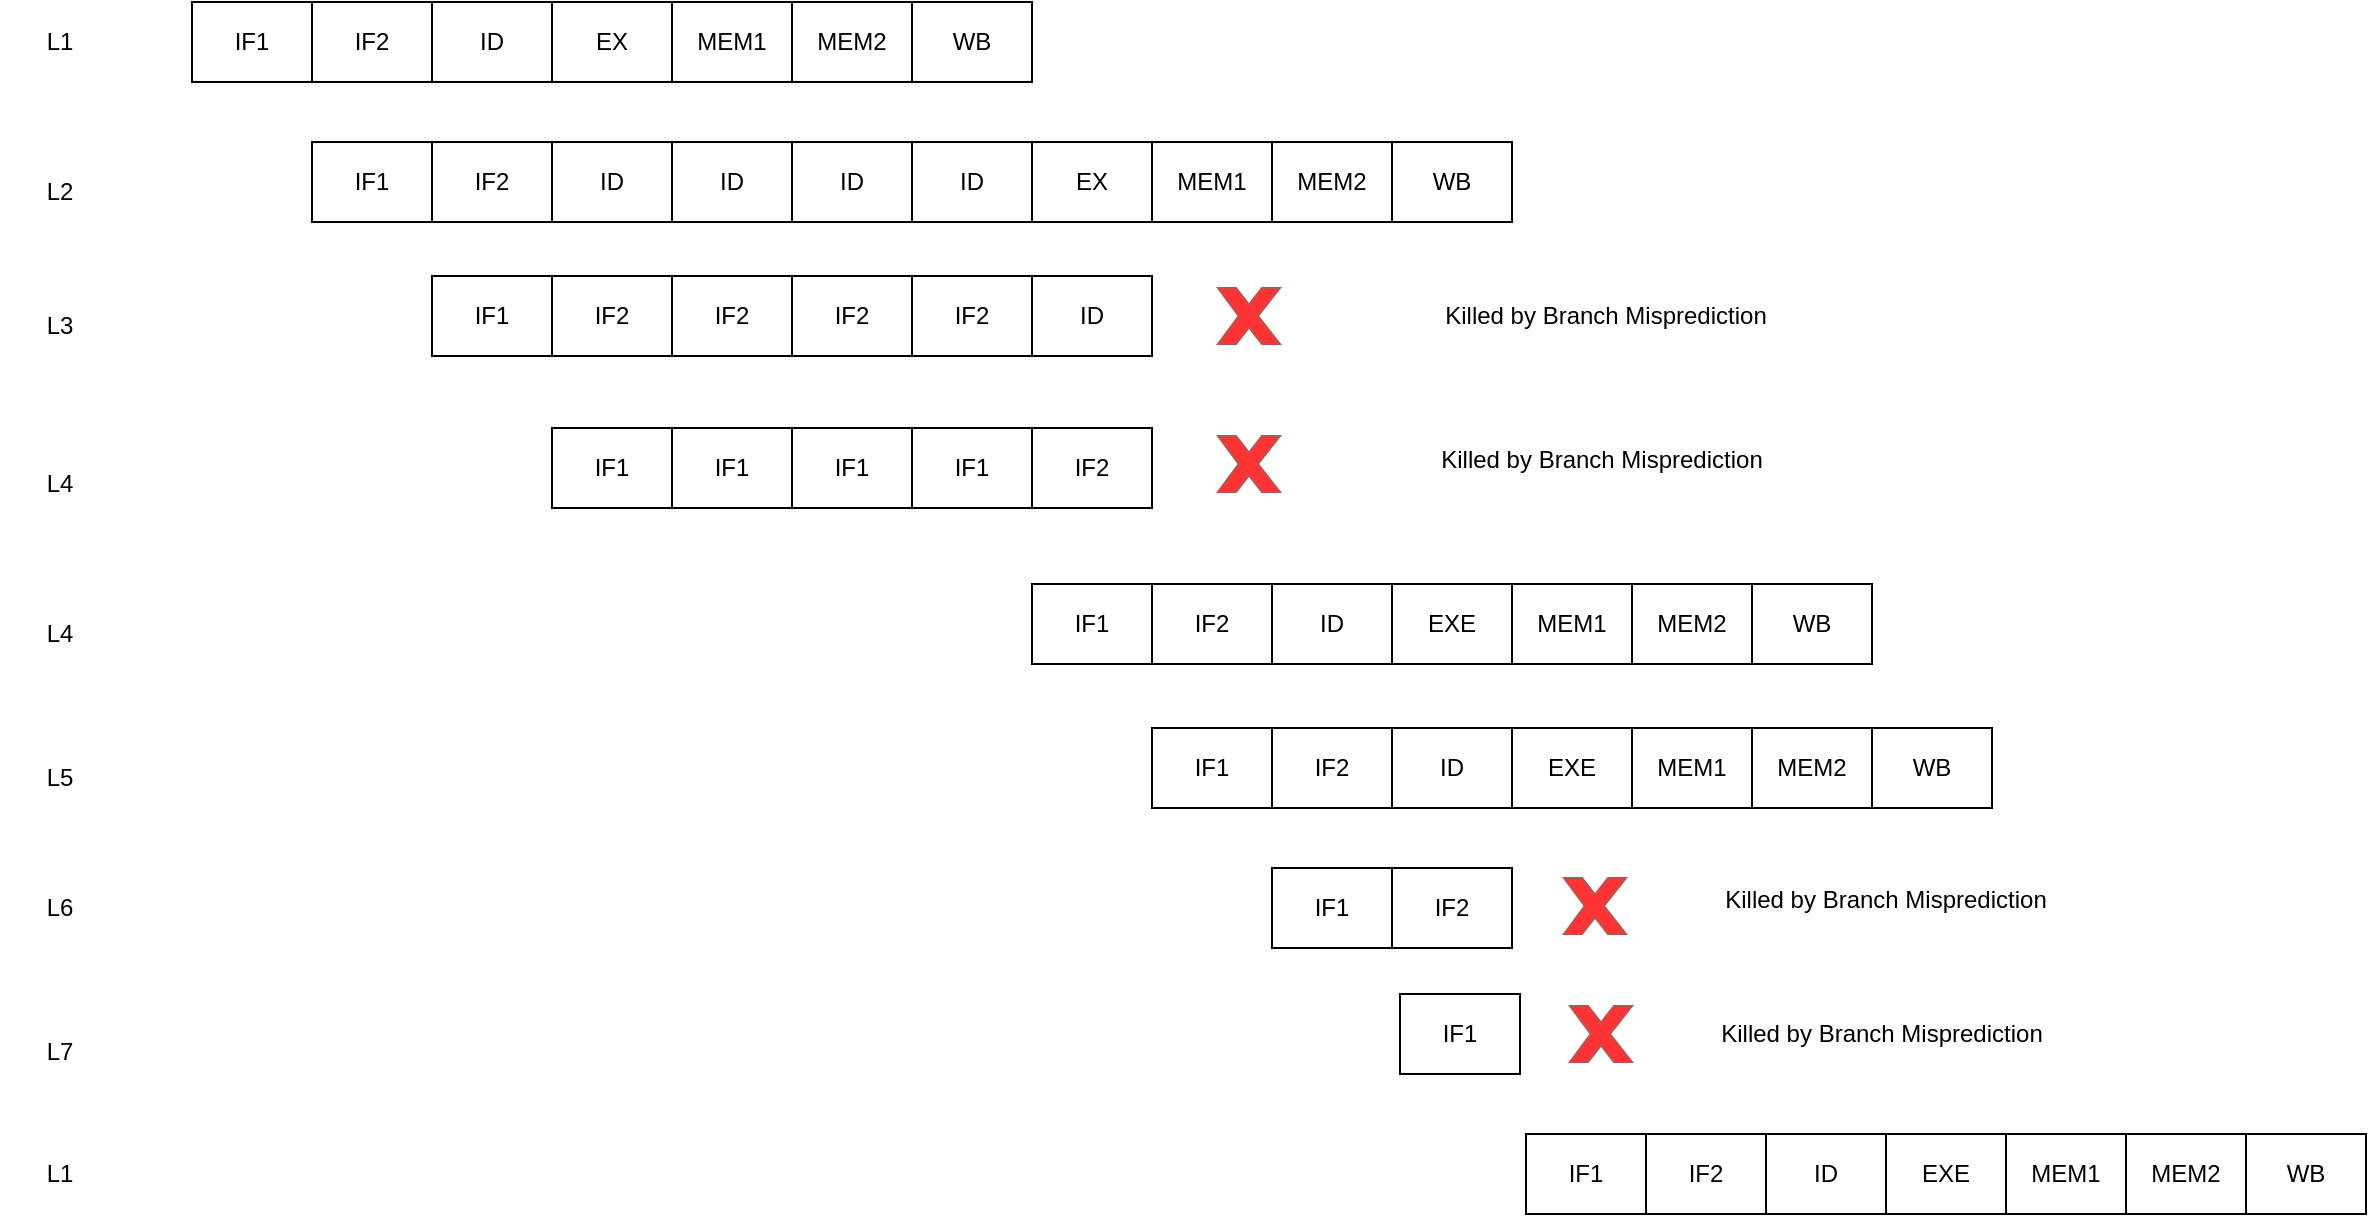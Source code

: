 <mxfile version="15.5.8" type="github">
  <diagram id="vaCZzUUUtzkYhYZCGIXg" name="Page-1">
    <mxGraphModel dx="1718" dy="967" grid="0" gridSize="10" guides="1" tooltips="1" connect="1" arrows="1" fold="1" page="1" pageScale="1" pageWidth="1654" pageHeight="1169" math="0" shadow="0">
      <root>
        <mxCell id="0" />
        <mxCell id="1" parent="0" />
        <mxCell id="KJ-qH1atPCSQWbOXbqT6-14" value="" style="shape=table;startSize=0;container=1;collapsible=0;childLayout=tableLayout;" vertex="1" parent="1">
          <mxGeometry x="181" y="174" width="60" height="40" as="geometry" />
        </mxCell>
        <mxCell id="KJ-qH1atPCSQWbOXbqT6-15" value="" style="shape=partialRectangle;collapsible=0;dropTarget=0;pointerEvents=0;fillColor=none;top=0;left=0;bottom=0;right=0;points=[[0,0.5],[1,0.5]];portConstraint=eastwest;" vertex="1" parent="KJ-qH1atPCSQWbOXbqT6-14">
          <mxGeometry width="60" height="40" as="geometry" />
        </mxCell>
        <mxCell id="KJ-qH1atPCSQWbOXbqT6-16" value="IF1" style="shape=partialRectangle;html=1;whiteSpace=wrap;connectable=0;overflow=hidden;fillColor=none;top=0;left=0;bottom=0;right=0;pointerEvents=1;" vertex="1" parent="KJ-qH1atPCSQWbOXbqT6-15">
          <mxGeometry width="60" height="40" as="geometry">
            <mxRectangle width="60" height="40" as="alternateBounds" />
          </mxGeometry>
        </mxCell>
        <mxCell id="KJ-qH1atPCSQWbOXbqT6-17" value="" style="shape=partialRectangle;collapsible=0;dropTarget=0;pointerEvents=0;fillColor=none;top=0;left=0;bottom=0;right=0;points=[[0,0.5],[1,0.5]];portConstraint=eastwest;" vertex="1" parent="1">
          <mxGeometry x="241" y="174" width="60" height="40" as="geometry" />
        </mxCell>
        <mxCell id="KJ-qH1atPCSQWbOXbqT6-18" value="" style="shape=partialRectangle;html=1;whiteSpace=wrap;connectable=0;overflow=hidden;fillColor=none;top=0;left=0;bottom=0;right=0;pointerEvents=1;" vertex="1" parent="KJ-qH1atPCSQWbOXbqT6-17">
          <mxGeometry width="60" height="40" as="geometry">
            <mxRectangle width="60" height="40" as="alternateBounds" />
          </mxGeometry>
        </mxCell>
        <mxCell id="KJ-qH1atPCSQWbOXbqT6-19" value="" style="shape=table;startSize=0;container=1;collapsible=0;childLayout=tableLayout;" vertex="1" parent="1">
          <mxGeometry x="241" y="174" width="60" height="40" as="geometry" />
        </mxCell>
        <mxCell id="KJ-qH1atPCSQWbOXbqT6-20" value="" style="shape=partialRectangle;collapsible=0;dropTarget=0;pointerEvents=0;fillColor=none;top=0;left=0;bottom=0;right=0;points=[[0,0.5],[1,0.5]];portConstraint=eastwest;" vertex="1" parent="KJ-qH1atPCSQWbOXbqT6-19">
          <mxGeometry width="60" height="40" as="geometry" />
        </mxCell>
        <mxCell id="KJ-qH1atPCSQWbOXbqT6-21" value="IF2" style="shape=partialRectangle;html=1;whiteSpace=wrap;connectable=0;overflow=hidden;fillColor=none;top=0;left=0;bottom=0;right=0;pointerEvents=1;" vertex="1" parent="KJ-qH1atPCSQWbOXbqT6-20">
          <mxGeometry width="60" height="40" as="geometry">
            <mxRectangle width="60" height="40" as="alternateBounds" />
          </mxGeometry>
        </mxCell>
        <mxCell id="KJ-qH1atPCSQWbOXbqT6-22" value="" style="shape=table;startSize=0;container=1;collapsible=0;childLayout=tableLayout;" vertex="1" parent="1">
          <mxGeometry x="301" y="174" width="60" height="40" as="geometry" />
        </mxCell>
        <mxCell id="KJ-qH1atPCSQWbOXbqT6-23" value="" style="shape=partialRectangle;collapsible=0;dropTarget=0;pointerEvents=0;fillColor=none;top=0;left=0;bottom=0;right=0;points=[[0,0.5],[1,0.5]];portConstraint=eastwest;" vertex="1" parent="KJ-qH1atPCSQWbOXbqT6-22">
          <mxGeometry width="60" height="40" as="geometry" />
        </mxCell>
        <mxCell id="KJ-qH1atPCSQWbOXbqT6-24" value="ID" style="shape=partialRectangle;html=1;whiteSpace=wrap;connectable=0;overflow=hidden;fillColor=none;top=0;left=0;bottom=0;right=0;pointerEvents=1;" vertex="1" parent="KJ-qH1atPCSQWbOXbqT6-23">
          <mxGeometry width="60" height="40" as="geometry">
            <mxRectangle width="60" height="40" as="alternateBounds" />
          </mxGeometry>
        </mxCell>
        <mxCell id="KJ-qH1atPCSQWbOXbqT6-25" value="" style="shape=partialRectangle;collapsible=0;dropTarget=0;pointerEvents=0;fillColor=none;top=0;left=0;bottom=0;right=0;points=[[0,0.5],[1,0.5]];portConstraint=eastwest;" vertex="1" parent="1">
          <mxGeometry x="361" y="174" width="60" height="40" as="geometry" />
        </mxCell>
        <mxCell id="KJ-qH1atPCSQWbOXbqT6-26" value="" style="shape=partialRectangle;html=1;whiteSpace=wrap;connectable=0;overflow=hidden;fillColor=none;top=0;left=0;bottom=0;right=0;pointerEvents=1;" vertex="1" parent="KJ-qH1atPCSQWbOXbqT6-25">
          <mxGeometry width="60" height="40" as="geometry">
            <mxRectangle width="60" height="40" as="alternateBounds" />
          </mxGeometry>
        </mxCell>
        <mxCell id="KJ-qH1atPCSQWbOXbqT6-27" value="" style="shape=table;startSize=0;container=1;collapsible=0;childLayout=tableLayout;" vertex="1" parent="1">
          <mxGeometry x="361" y="174" width="60" height="40" as="geometry" />
        </mxCell>
        <mxCell id="KJ-qH1atPCSQWbOXbqT6-28" value="" style="shape=partialRectangle;collapsible=0;dropTarget=0;pointerEvents=0;fillColor=none;top=0;left=0;bottom=0;right=0;points=[[0,0.5],[1,0.5]];portConstraint=eastwest;" vertex="1" parent="KJ-qH1atPCSQWbOXbqT6-27">
          <mxGeometry width="60" height="40" as="geometry" />
        </mxCell>
        <mxCell id="KJ-qH1atPCSQWbOXbqT6-29" value="EX" style="shape=partialRectangle;html=1;whiteSpace=wrap;connectable=0;overflow=hidden;fillColor=none;top=0;left=0;bottom=0;right=0;pointerEvents=1;" vertex="1" parent="KJ-qH1atPCSQWbOXbqT6-28">
          <mxGeometry width="60" height="40" as="geometry">
            <mxRectangle width="60" height="40" as="alternateBounds" />
          </mxGeometry>
        </mxCell>
        <mxCell id="KJ-qH1atPCSQWbOXbqT6-30" value="" style="shape=table;startSize=0;container=1;collapsible=0;childLayout=tableLayout;" vertex="1" parent="1">
          <mxGeometry x="421" y="174" width="60" height="40" as="geometry" />
        </mxCell>
        <mxCell id="KJ-qH1atPCSQWbOXbqT6-31" value="" style="shape=partialRectangle;collapsible=0;dropTarget=0;pointerEvents=0;fillColor=none;top=0;left=0;bottom=0;right=0;points=[[0,0.5],[1,0.5]];portConstraint=eastwest;" vertex="1" parent="KJ-qH1atPCSQWbOXbqT6-30">
          <mxGeometry width="60" height="40" as="geometry" />
        </mxCell>
        <mxCell id="KJ-qH1atPCSQWbOXbqT6-32" value="MEM1" style="shape=partialRectangle;html=1;whiteSpace=wrap;connectable=0;overflow=hidden;fillColor=none;top=0;left=0;bottom=0;right=0;pointerEvents=1;" vertex="1" parent="KJ-qH1atPCSQWbOXbqT6-31">
          <mxGeometry width="60" height="40" as="geometry">
            <mxRectangle width="60" height="40" as="alternateBounds" />
          </mxGeometry>
        </mxCell>
        <mxCell id="KJ-qH1atPCSQWbOXbqT6-33" value="" style="shape=partialRectangle;collapsible=0;dropTarget=0;pointerEvents=0;fillColor=none;top=0;left=0;bottom=0;right=0;points=[[0,0.5],[1,0.5]];portConstraint=eastwest;" vertex="1" parent="1">
          <mxGeometry x="481" y="174" width="60" height="40" as="geometry" />
        </mxCell>
        <mxCell id="KJ-qH1atPCSQWbOXbqT6-34" value="" style="shape=partialRectangle;html=1;whiteSpace=wrap;connectable=0;overflow=hidden;fillColor=none;top=0;left=0;bottom=0;right=0;pointerEvents=1;" vertex="1" parent="KJ-qH1atPCSQWbOXbqT6-33">
          <mxGeometry width="60" height="40" as="geometry">
            <mxRectangle width="60" height="40" as="alternateBounds" />
          </mxGeometry>
        </mxCell>
        <mxCell id="KJ-qH1atPCSQWbOXbqT6-35" value="" style="shape=table;startSize=0;container=1;collapsible=0;childLayout=tableLayout;" vertex="1" parent="1">
          <mxGeometry x="481" y="174" width="60" height="40" as="geometry" />
        </mxCell>
        <mxCell id="KJ-qH1atPCSQWbOXbqT6-36" value="" style="shape=partialRectangle;collapsible=0;dropTarget=0;pointerEvents=0;fillColor=none;top=0;left=0;bottom=0;right=0;points=[[0,0.5],[1,0.5]];portConstraint=eastwest;" vertex="1" parent="KJ-qH1atPCSQWbOXbqT6-35">
          <mxGeometry width="60" height="40" as="geometry" />
        </mxCell>
        <mxCell id="KJ-qH1atPCSQWbOXbqT6-37" value="MEM2" style="shape=partialRectangle;html=1;whiteSpace=wrap;connectable=0;overflow=hidden;fillColor=none;top=0;left=0;bottom=0;right=0;pointerEvents=1;" vertex="1" parent="KJ-qH1atPCSQWbOXbqT6-36">
          <mxGeometry width="60" height="40" as="geometry">
            <mxRectangle width="60" height="40" as="alternateBounds" />
          </mxGeometry>
        </mxCell>
        <mxCell id="KJ-qH1atPCSQWbOXbqT6-38" value="" style="shape=table;startSize=0;container=1;collapsible=0;childLayout=tableLayout;" vertex="1" parent="1">
          <mxGeometry x="541" y="174" width="60" height="40" as="geometry" />
        </mxCell>
        <mxCell id="KJ-qH1atPCSQWbOXbqT6-39" value="" style="shape=partialRectangle;collapsible=0;dropTarget=0;pointerEvents=0;fillColor=none;top=0;left=0;bottom=0;right=0;points=[[0,0.5],[1,0.5]];portConstraint=eastwest;" vertex="1" parent="KJ-qH1atPCSQWbOXbqT6-38">
          <mxGeometry width="60" height="40" as="geometry" />
        </mxCell>
        <mxCell id="KJ-qH1atPCSQWbOXbqT6-40" value="WB" style="shape=partialRectangle;html=1;whiteSpace=wrap;connectable=0;overflow=hidden;fillColor=none;top=0;left=0;bottom=0;right=0;pointerEvents=1;" vertex="1" parent="KJ-qH1atPCSQWbOXbqT6-39">
          <mxGeometry width="60" height="40" as="geometry">
            <mxRectangle width="60" height="40" as="alternateBounds" />
          </mxGeometry>
        </mxCell>
        <mxCell id="KJ-qH1atPCSQWbOXbqT6-41" value="" style="shape=partialRectangle;collapsible=0;dropTarget=0;pointerEvents=0;fillColor=none;top=0;left=0;bottom=0;right=0;points=[[0,0.5],[1,0.5]];portConstraint=eastwest;" vertex="1" parent="1">
          <mxGeometry x="601" y="174" width="60" height="40" as="geometry" />
        </mxCell>
        <mxCell id="KJ-qH1atPCSQWbOXbqT6-42" value="" style="shape=partialRectangle;html=1;whiteSpace=wrap;connectable=0;overflow=hidden;fillColor=none;top=0;left=0;bottom=0;right=0;pointerEvents=1;" vertex="1" parent="KJ-qH1atPCSQWbOXbqT6-41">
          <mxGeometry width="60" height="40" as="geometry">
            <mxRectangle width="60" height="40" as="alternateBounds" />
          </mxGeometry>
        </mxCell>
        <mxCell id="KJ-qH1atPCSQWbOXbqT6-46" value="" style="shape=table;startSize=0;container=1;collapsible=0;childLayout=tableLayout;" vertex="1" parent="1">
          <mxGeometry x="241" y="244" width="60" height="40" as="geometry" />
        </mxCell>
        <mxCell id="KJ-qH1atPCSQWbOXbqT6-47" value="" style="shape=partialRectangle;collapsible=0;dropTarget=0;pointerEvents=0;fillColor=none;top=0;left=0;bottom=0;right=0;points=[[0,0.5],[1,0.5]];portConstraint=eastwest;" vertex="1" parent="KJ-qH1atPCSQWbOXbqT6-46">
          <mxGeometry width="60" height="40" as="geometry" />
        </mxCell>
        <mxCell id="KJ-qH1atPCSQWbOXbqT6-48" value="IF1" style="shape=partialRectangle;html=1;whiteSpace=wrap;connectable=0;overflow=hidden;fillColor=none;top=0;left=0;bottom=0;right=0;pointerEvents=1;" vertex="1" parent="KJ-qH1atPCSQWbOXbqT6-47">
          <mxGeometry width="60" height="40" as="geometry">
            <mxRectangle width="60" height="40" as="alternateBounds" />
          </mxGeometry>
        </mxCell>
        <mxCell id="KJ-qH1atPCSQWbOXbqT6-49" value="" style="shape=partialRectangle;collapsible=0;dropTarget=0;pointerEvents=0;fillColor=none;top=0;left=0;bottom=0;right=0;points=[[0,0.5],[1,0.5]];portConstraint=eastwest;" vertex="1" parent="1">
          <mxGeometry x="301" y="244" width="60" height="40" as="geometry" />
        </mxCell>
        <mxCell id="KJ-qH1atPCSQWbOXbqT6-50" value="" style="shape=partialRectangle;html=1;whiteSpace=wrap;connectable=0;overflow=hidden;fillColor=none;top=0;left=0;bottom=0;right=0;pointerEvents=1;" vertex="1" parent="KJ-qH1atPCSQWbOXbqT6-49">
          <mxGeometry width="60" height="40" as="geometry">
            <mxRectangle width="60" height="40" as="alternateBounds" />
          </mxGeometry>
        </mxCell>
        <mxCell id="KJ-qH1atPCSQWbOXbqT6-51" value="" style="shape=table;startSize=0;container=1;collapsible=0;childLayout=tableLayout;" vertex="1" parent="1">
          <mxGeometry x="301" y="244" width="60" height="40" as="geometry" />
        </mxCell>
        <mxCell id="KJ-qH1atPCSQWbOXbqT6-52" value="" style="shape=partialRectangle;collapsible=0;dropTarget=0;pointerEvents=0;fillColor=none;top=0;left=0;bottom=0;right=0;points=[[0,0.5],[1,0.5]];portConstraint=eastwest;" vertex="1" parent="KJ-qH1atPCSQWbOXbqT6-51">
          <mxGeometry width="60" height="40" as="geometry" />
        </mxCell>
        <mxCell id="KJ-qH1atPCSQWbOXbqT6-53" value="IF2" style="shape=partialRectangle;html=1;whiteSpace=wrap;connectable=0;overflow=hidden;fillColor=none;top=0;left=0;bottom=0;right=0;pointerEvents=1;" vertex="1" parent="KJ-qH1atPCSQWbOXbqT6-52">
          <mxGeometry width="60" height="40" as="geometry">
            <mxRectangle width="60" height="40" as="alternateBounds" />
          </mxGeometry>
        </mxCell>
        <mxCell id="KJ-qH1atPCSQWbOXbqT6-54" value="" style="shape=table;startSize=0;container=1;collapsible=0;childLayout=tableLayout;" vertex="1" parent="1">
          <mxGeometry x="361" y="244" width="60" height="40" as="geometry" />
        </mxCell>
        <mxCell id="KJ-qH1atPCSQWbOXbqT6-55" value="" style="shape=partialRectangle;collapsible=0;dropTarget=0;pointerEvents=0;fillColor=none;top=0;left=0;bottom=0;right=0;points=[[0,0.5],[1,0.5]];portConstraint=eastwest;" vertex="1" parent="KJ-qH1atPCSQWbOXbqT6-54">
          <mxGeometry width="60" height="40" as="geometry" />
        </mxCell>
        <mxCell id="KJ-qH1atPCSQWbOXbqT6-56" value="ID" style="shape=partialRectangle;html=1;whiteSpace=wrap;connectable=0;overflow=hidden;fillColor=none;top=0;left=0;bottom=0;right=0;pointerEvents=1;" vertex="1" parent="KJ-qH1atPCSQWbOXbqT6-55">
          <mxGeometry width="60" height="40" as="geometry">
            <mxRectangle width="60" height="40" as="alternateBounds" />
          </mxGeometry>
        </mxCell>
        <mxCell id="KJ-qH1atPCSQWbOXbqT6-57" value="" style="shape=partialRectangle;collapsible=0;dropTarget=0;pointerEvents=0;fillColor=none;top=0;left=0;bottom=0;right=0;points=[[0,0.5],[1,0.5]];portConstraint=eastwest;" vertex="1" parent="1">
          <mxGeometry x="421" y="244" width="60" height="40" as="geometry" />
        </mxCell>
        <mxCell id="KJ-qH1atPCSQWbOXbqT6-58" value="" style="shape=partialRectangle;html=1;whiteSpace=wrap;connectable=0;overflow=hidden;fillColor=none;top=0;left=0;bottom=0;right=0;pointerEvents=1;" vertex="1" parent="KJ-qH1atPCSQWbOXbqT6-57">
          <mxGeometry width="60" height="40" as="geometry">
            <mxRectangle width="60" height="40" as="alternateBounds" />
          </mxGeometry>
        </mxCell>
        <mxCell id="KJ-qH1atPCSQWbOXbqT6-59" value="" style="shape=table;startSize=0;container=1;collapsible=0;childLayout=tableLayout;" vertex="1" parent="1">
          <mxGeometry x="421" y="244" width="60" height="40" as="geometry" />
        </mxCell>
        <mxCell id="KJ-qH1atPCSQWbOXbqT6-60" value="" style="shape=partialRectangle;collapsible=0;dropTarget=0;pointerEvents=0;fillColor=none;top=0;left=0;bottom=0;right=0;points=[[0,0.5],[1,0.5]];portConstraint=eastwest;" vertex="1" parent="KJ-qH1atPCSQWbOXbqT6-59">
          <mxGeometry width="60" height="40" as="geometry" />
        </mxCell>
        <mxCell id="KJ-qH1atPCSQWbOXbqT6-61" value="ID" style="shape=partialRectangle;html=1;whiteSpace=wrap;connectable=0;overflow=hidden;fillColor=none;top=0;left=0;bottom=0;right=0;pointerEvents=1;" vertex="1" parent="KJ-qH1atPCSQWbOXbqT6-60">
          <mxGeometry width="60" height="40" as="geometry">
            <mxRectangle width="60" height="40" as="alternateBounds" />
          </mxGeometry>
        </mxCell>
        <mxCell id="KJ-qH1atPCSQWbOXbqT6-62" value="" style="shape=table;startSize=0;container=1;collapsible=0;childLayout=tableLayout;" vertex="1" parent="1">
          <mxGeometry x="481" y="244" width="60" height="40" as="geometry" />
        </mxCell>
        <mxCell id="KJ-qH1atPCSQWbOXbqT6-63" value="" style="shape=partialRectangle;collapsible=0;dropTarget=0;pointerEvents=0;fillColor=none;top=0;left=0;bottom=0;right=0;points=[[0,0.5],[1,0.5]];portConstraint=eastwest;" vertex="1" parent="KJ-qH1atPCSQWbOXbqT6-62">
          <mxGeometry width="60" height="40" as="geometry" />
        </mxCell>
        <mxCell id="KJ-qH1atPCSQWbOXbqT6-64" value="ID" style="shape=partialRectangle;html=1;whiteSpace=wrap;connectable=0;overflow=hidden;fillColor=none;top=0;left=0;bottom=0;right=0;pointerEvents=1;" vertex="1" parent="KJ-qH1atPCSQWbOXbqT6-63">
          <mxGeometry width="60" height="40" as="geometry">
            <mxRectangle width="60" height="40" as="alternateBounds" />
          </mxGeometry>
        </mxCell>
        <mxCell id="KJ-qH1atPCSQWbOXbqT6-65" value="" style="shape=partialRectangle;collapsible=0;dropTarget=0;pointerEvents=0;fillColor=none;top=0;left=0;bottom=0;right=0;points=[[0,0.5],[1,0.5]];portConstraint=eastwest;" vertex="1" parent="1">
          <mxGeometry x="541" y="244" width="60" height="40" as="geometry" />
        </mxCell>
        <mxCell id="KJ-qH1atPCSQWbOXbqT6-66" value="" style="shape=partialRectangle;html=1;whiteSpace=wrap;connectable=0;overflow=hidden;fillColor=none;top=0;left=0;bottom=0;right=0;pointerEvents=1;" vertex="1" parent="KJ-qH1atPCSQWbOXbqT6-65">
          <mxGeometry width="60" height="40" as="geometry">
            <mxRectangle width="60" height="40" as="alternateBounds" />
          </mxGeometry>
        </mxCell>
        <mxCell id="KJ-qH1atPCSQWbOXbqT6-67" value="" style="shape=table;startSize=0;container=1;collapsible=0;childLayout=tableLayout;" vertex="1" parent="1">
          <mxGeometry x="541" y="244" width="60" height="40" as="geometry" />
        </mxCell>
        <mxCell id="KJ-qH1atPCSQWbOXbqT6-68" value="" style="shape=partialRectangle;collapsible=0;dropTarget=0;pointerEvents=0;fillColor=none;top=0;left=0;bottom=0;right=0;points=[[0,0.5],[1,0.5]];portConstraint=eastwest;" vertex="1" parent="KJ-qH1atPCSQWbOXbqT6-67">
          <mxGeometry width="60" height="40" as="geometry" />
        </mxCell>
        <mxCell id="KJ-qH1atPCSQWbOXbqT6-69" value="ID" style="shape=partialRectangle;html=1;whiteSpace=wrap;connectable=0;overflow=hidden;fillColor=none;top=0;left=0;bottom=0;right=0;pointerEvents=1;" vertex="1" parent="KJ-qH1atPCSQWbOXbqT6-68">
          <mxGeometry width="60" height="40" as="geometry">
            <mxRectangle width="60" height="40" as="alternateBounds" />
          </mxGeometry>
        </mxCell>
        <mxCell id="KJ-qH1atPCSQWbOXbqT6-70" value="" style="shape=table;startSize=0;container=1;collapsible=0;childLayout=tableLayout;" vertex="1" parent="1">
          <mxGeometry x="601" y="244" width="60" height="40" as="geometry" />
        </mxCell>
        <mxCell id="KJ-qH1atPCSQWbOXbqT6-71" value="" style="shape=partialRectangle;collapsible=0;dropTarget=0;pointerEvents=0;fillColor=none;top=0;left=0;bottom=0;right=0;points=[[0,0.5],[1,0.5]];portConstraint=eastwest;" vertex="1" parent="KJ-qH1atPCSQWbOXbqT6-70">
          <mxGeometry width="60" height="40" as="geometry" />
        </mxCell>
        <mxCell id="KJ-qH1atPCSQWbOXbqT6-72" value="EX" style="shape=partialRectangle;html=1;whiteSpace=wrap;connectable=0;overflow=hidden;fillColor=none;top=0;left=0;bottom=0;right=0;pointerEvents=1;" vertex="1" parent="KJ-qH1atPCSQWbOXbqT6-71">
          <mxGeometry width="60" height="40" as="geometry">
            <mxRectangle width="60" height="40" as="alternateBounds" />
          </mxGeometry>
        </mxCell>
        <mxCell id="KJ-qH1atPCSQWbOXbqT6-73" value="" style="shape=partialRectangle;collapsible=0;dropTarget=0;pointerEvents=0;fillColor=none;top=0;left=0;bottom=0;right=0;points=[[0,0.5],[1,0.5]];portConstraint=eastwest;" vertex="1" parent="1">
          <mxGeometry x="661" y="244" width="60" height="40" as="geometry" />
        </mxCell>
        <mxCell id="KJ-qH1atPCSQWbOXbqT6-74" value="" style="shape=partialRectangle;html=1;whiteSpace=wrap;connectable=0;overflow=hidden;fillColor=none;top=0;left=0;bottom=0;right=0;pointerEvents=1;" vertex="1" parent="KJ-qH1atPCSQWbOXbqT6-73">
          <mxGeometry width="60" height="40" as="geometry">
            <mxRectangle width="60" height="40" as="alternateBounds" />
          </mxGeometry>
        </mxCell>
        <mxCell id="KJ-qH1atPCSQWbOXbqT6-75" value="" style="shape=table;startSize=0;container=1;collapsible=0;childLayout=tableLayout;" vertex="1" parent="1">
          <mxGeometry x="661" y="244" width="60" height="40" as="geometry" />
        </mxCell>
        <mxCell id="KJ-qH1atPCSQWbOXbqT6-76" value="" style="shape=partialRectangle;collapsible=0;dropTarget=0;pointerEvents=0;fillColor=none;top=0;left=0;bottom=0;right=0;points=[[0,0.5],[1,0.5]];portConstraint=eastwest;" vertex="1" parent="KJ-qH1atPCSQWbOXbqT6-75">
          <mxGeometry width="60" height="40" as="geometry" />
        </mxCell>
        <mxCell id="KJ-qH1atPCSQWbOXbqT6-77" value="MEM1" style="shape=partialRectangle;html=1;whiteSpace=wrap;connectable=0;overflow=hidden;fillColor=none;top=0;left=0;bottom=0;right=0;pointerEvents=1;" vertex="1" parent="KJ-qH1atPCSQWbOXbqT6-76">
          <mxGeometry width="60" height="40" as="geometry">
            <mxRectangle width="60" height="40" as="alternateBounds" />
          </mxGeometry>
        </mxCell>
        <mxCell id="KJ-qH1atPCSQWbOXbqT6-78" value="" style="shape=table;startSize=0;container=1;collapsible=0;childLayout=tableLayout;" vertex="1" parent="1">
          <mxGeometry x="721" y="244" width="60" height="40" as="geometry" />
        </mxCell>
        <mxCell id="KJ-qH1atPCSQWbOXbqT6-79" value="" style="shape=partialRectangle;collapsible=0;dropTarget=0;pointerEvents=0;fillColor=none;top=0;left=0;bottom=0;right=0;points=[[0,0.5],[1,0.5]];portConstraint=eastwest;" vertex="1" parent="KJ-qH1atPCSQWbOXbqT6-78">
          <mxGeometry width="60" height="40" as="geometry" />
        </mxCell>
        <mxCell id="KJ-qH1atPCSQWbOXbqT6-80" value="MEM2" style="shape=partialRectangle;html=1;whiteSpace=wrap;connectable=0;overflow=hidden;fillColor=none;top=0;left=0;bottom=0;right=0;pointerEvents=1;" vertex="1" parent="KJ-qH1atPCSQWbOXbqT6-79">
          <mxGeometry width="60" height="40" as="geometry">
            <mxRectangle width="60" height="40" as="alternateBounds" />
          </mxGeometry>
        </mxCell>
        <mxCell id="KJ-qH1atPCSQWbOXbqT6-81" value="" style="shape=table;startSize=0;container=1;collapsible=0;childLayout=tableLayout;" vertex="1" parent="1">
          <mxGeometry x="781" y="244" width="60" height="40" as="geometry" />
        </mxCell>
        <mxCell id="KJ-qH1atPCSQWbOXbqT6-82" value="" style="shape=partialRectangle;collapsible=0;dropTarget=0;pointerEvents=0;fillColor=none;top=0;left=0;bottom=0;right=0;points=[[0,0.5],[1,0.5]];portConstraint=eastwest;" vertex="1" parent="KJ-qH1atPCSQWbOXbqT6-81">
          <mxGeometry width="60" height="40" as="geometry" />
        </mxCell>
        <mxCell id="KJ-qH1atPCSQWbOXbqT6-83" value="WB" style="shape=partialRectangle;html=1;whiteSpace=wrap;connectable=0;overflow=hidden;fillColor=none;top=0;left=0;bottom=0;right=0;pointerEvents=1;" vertex="1" parent="KJ-qH1atPCSQWbOXbqT6-82">
          <mxGeometry width="60" height="40" as="geometry">
            <mxRectangle width="60" height="40" as="alternateBounds" />
          </mxGeometry>
        </mxCell>
        <mxCell id="KJ-qH1atPCSQWbOXbqT6-84" value="" style="shape=table;startSize=0;container=1;collapsible=0;childLayout=tableLayout;" vertex="1" parent="1">
          <mxGeometry x="301" y="311" width="60" height="40" as="geometry" />
        </mxCell>
        <mxCell id="KJ-qH1atPCSQWbOXbqT6-85" value="" style="shape=partialRectangle;collapsible=0;dropTarget=0;pointerEvents=0;fillColor=none;top=0;left=0;bottom=0;right=0;points=[[0,0.5],[1,0.5]];portConstraint=eastwest;" vertex="1" parent="KJ-qH1atPCSQWbOXbqT6-84">
          <mxGeometry width="60" height="40" as="geometry" />
        </mxCell>
        <mxCell id="KJ-qH1atPCSQWbOXbqT6-86" value="IF1" style="shape=partialRectangle;html=1;whiteSpace=wrap;connectable=0;overflow=hidden;fillColor=none;top=0;left=0;bottom=0;right=0;pointerEvents=1;" vertex="1" parent="KJ-qH1atPCSQWbOXbqT6-85">
          <mxGeometry width="60" height="40" as="geometry">
            <mxRectangle width="60" height="40" as="alternateBounds" />
          </mxGeometry>
        </mxCell>
        <mxCell id="KJ-qH1atPCSQWbOXbqT6-87" value="" style="shape=partialRectangle;collapsible=0;dropTarget=0;pointerEvents=0;fillColor=none;top=0;left=0;bottom=0;right=0;points=[[0,0.5],[1,0.5]];portConstraint=eastwest;" vertex="1" parent="1">
          <mxGeometry x="361" y="311" width="60" height="40" as="geometry" />
        </mxCell>
        <mxCell id="KJ-qH1atPCSQWbOXbqT6-88" value="" style="shape=partialRectangle;html=1;whiteSpace=wrap;connectable=0;overflow=hidden;fillColor=none;top=0;left=0;bottom=0;right=0;pointerEvents=1;" vertex="1" parent="KJ-qH1atPCSQWbOXbqT6-87">
          <mxGeometry width="60" height="40" as="geometry">
            <mxRectangle width="60" height="40" as="alternateBounds" />
          </mxGeometry>
        </mxCell>
        <mxCell id="KJ-qH1atPCSQWbOXbqT6-89" value="" style="shape=table;startSize=0;container=1;collapsible=0;childLayout=tableLayout;" vertex="1" parent="1">
          <mxGeometry x="361" y="311" width="60" height="40" as="geometry" />
        </mxCell>
        <mxCell id="KJ-qH1atPCSQWbOXbqT6-90" value="" style="shape=partialRectangle;collapsible=0;dropTarget=0;pointerEvents=0;fillColor=none;top=0;left=0;bottom=0;right=0;points=[[0,0.5],[1,0.5]];portConstraint=eastwest;" vertex="1" parent="KJ-qH1atPCSQWbOXbqT6-89">
          <mxGeometry width="60" height="40" as="geometry" />
        </mxCell>
        <mxCell id="KJ-qH1atPCSQWbOXbqT6-91" value="IF2" style="shape=partialRectangle;html=1;whiteSpace=wrap;connectable=0;overflow=hidden;fillColor=none;top=0;left=0;bottom=0;right=0;pointerEvents=1;" vertex="1" parent="KJ-qH1atPCSQWbOXbqT6-90">
          <mxGeometry width="60" height="40" as="geometry">
            <mxRectangle width="60" height="40" as="alternateBounds" />
          </mxGeometry>
        </mxCell>
        <mxCell id="KJ-qH1atPCSQWbOXbqT6-92" value="" style="shape=table;startSize=0;container=1;collapsible=0;childLayout=tableLayout;" vertex="1" parent="1">
          <mxGeometry x="421" y="311" width="60" height="40" as="geometry" />
        </mxCell>
        <mxCell id="KJ-qH1atPCSQWbOXbqT6-93" value="" style="shape=partialRectangle;collapsible=0;dropTarget=0;pointerEvents=0;fillColor=none;top=0;left=0;bottom=0;right=0;points=[[0,0.5],[1,0.5]];portConstraint=eastwest;" vertex="1" parent="KJ-qH1atPCSQWbOXbqT6-92">
          <mxGeometry width="60" height="40" as="geometry" />
        </mxCell>
        <mxCell id="KJ-qH1atPCSQWbOXbqT6-94" value="IF2" style="shape=partialRectangle;html=1;whiteSpace=wrap;connectable=0;overflow=hidden;fillColor=none;top=0;left=0;bottom=0;right=0;pointerEvents=1;" vertex="1" parent="KJ-qH1atPCSQWbOXbqT6-93">
          <mxGeometry width="60" height="40" as="geometry">
            <mxRectangle width="60" height="40" as="alternateBounds" />
          </mxGeometry>
        </mxCell>
        <mxCell id="KJ-qH1atPCSQWbOXbqT6-95" value="" style="shape=partialRectangle;collapsible=0;dropTarget=0;pointerEvents=0;fillColor=none;top=0;left=0;bottom=0;right=0;points=[[0,0.5],[1,0.5]];portConstraint=eastwest;" vertex="1" parent="1">
          <mxGeometry x="481" y="311" width="60" height="40" as="geometry" />
        </mxCell>
        <mxCell id="KJ-qH1atPCSQWbOXbqT6-96" value="" style="shape=partialRectangle;html=1;whiteSpace=wrap;connectable=0;overflow=hidden;fillColor=none;top=0;left=0;bottom=0;right=0;pointerEvents=1;" vertex="1" parent="KJ-qH1atPCSQWbOXbqT6-95">
          <mxGeometry width="60" height="40" as="geometry">
            <mxRectangle width="60" height="40" as="alternateBounds" />
          </mxGeometry>
        </mxCell>
        <mxCell id="KJ-qH1atPCSQWbOXbqT6-97" value="" style="shape=table;startSize=0;container=1;collapsible=0;childLayout=tableLayout;" vertex="1" parent="1">
          <mxGeometry x="481" y="311" width="60" height="40" as="geometry" />
        </mxCell>
        <mxCell id="KJ-qH1atPCSQWbOXbqT6-98" value="" style="shape=partialRectangle;collapsible=0;dropTarget=0;pointerEvents=0;fillColor=none;top=0;left=0;bottom=0;right=0;points=[[0,0.5],[1,0.5]];portConstraint=eastwest;" vertex="1" parent="KJ-qH1atPCSQWbOXbqT6-97">
          <mxGeometry width="60" height="40" as="geometry" />
        </mxCell>
        <mxCell id="KJ-qH1atPCSQWbOXbqT6-99" value="IF2" style="shape=partialRectangle;html=1;whiteSpace=wrap;connectable=0;overflow=hidden;fillColor=none;top=0;left=0;bottom=0;right=0;pointerEvents=1;" vertex="1" parent="KJ-qH1atPCSQWbOXbqT6-98">
          <mxGeometry width="60" height="40" as="geometry">
            <mxRectangle width="60" height="40" as="alternateBounds" />
          </mxGeometry>
        </mxCell>
        <mxCell id="KJ-qH1atPCSQWbOXbqT6-100" value="" style="shape=table;startSize=0;container=1;collapsible=0;childLayout=tableLayout;" vertex="1" parent="1">
          <mxGeometry x="541" y="311" width="60" height="40" as="geometry" />
        </mxCell>
        <mxCell id="KJ-qH1atPCSQWbOXbqT6-101" value="" style="shape=partialRectangle;collapsible=0;dropTarget=0;pointerEvents=0;fillColor=none;top=0;left=0;bottom=0;right=0;points=[[0,0.5],[1,0.5]];portConstraint=eastwest;" vertex="1" parent="KJ-qH1atPCSQWbOXbqT6-100">
          <mxGeometry width="60" height="40" as="geometry" />
        </mxCell>
        <mxCell id="KJ-qH1atPCSQWbOXbqT6-102" value="IF2" style="shape=partialRectangle;html=1;whiteSpace=wrap;connectable=0;overflow=hidden;fillColor=none;top=0;left=0;bottom=0;right=0;pointerEvents=1;" vertex="1" parent="KJ-qH1atPCSQWbOXbqT6-101">
          <mxGeometry width="60" height="40" as="geometry">
            <mxRectangle width="60" height="40" as="alternateBounds" />
          </mxGeometry>
        </mxCell>
        <mxCell id="KJ-qH1atPCSQWbOXbqT6-103" value="" style="shape=partialRectangle;collapsible=0;dropTarget=0;pointerEvents=0;fillColor=none;top=0;left=0;bottom=0;right=0;points=[[0,0.5],[1,0.5]];portConstraint=eastwest;" vertex="1" parent="1">
          <mxGeometry x="601" y="311" width="60" height="40" as="geometry" />
        </mxCell>
        <mxCell id="KJ-qH1atPCSQWbOXbqT6-104" value="" style="shape=partialRectangle;html=1;whiteSpace=wrap;connectable=0;overflow=hidden;fillColor=none;top=0;left=0;bottom=0;right=0;pointerEvents=1;" vertex="1" parent="KJ-qH1atPCSQWbOXbqT6-103">
          <mxGeometry width="60" height="40" as="geometry">
            <mxRectangle width="60" height="40" as="alternateBounds" />
          </mxGeometry>
        </mxCell>
        <mxCell id="KJ-qH1atPCSQWbOXbqT6-105" value="" style="shape=table;startSize=0;container=1;collapsible=0;childLayout=tableLayout;" vertex="1" parent="1">
          <mxGeometry x="601" y="311" width="60" height="40" as="geometry" />
        </mxCell>
        <mxCell id="KJ-qH1atPCSQWbOXbqT6-106" value="" style="shape=partialRectangle;collapsible=0;dropTarget=0;pointerEvents=0;fillColor=none;top=0;left=0;bottom=0;right=0;points=[[0,0.5],[1,0.5]];portConstraint=eastwest;" vertex="1" parent="KJ-qH1atPCSQWbOXbqT6-105">
          <mxGeometry width="60" height="40" as="geometry" />
        </mxCell>
        <mxCell id="KJ-qH1atPCSQWbOXbqT6-107" value="ID" style="shape=partialRectangle;html=1;whiteSpace=wrap;connectable=0;overflow=hidden;fillColor=none;top=0;left=0;bottom=0;right=0;pointerEvents=1;" vertex="1" parent="KJ-qH1atPCSQWbOXbqT6-106">
          <mxGeometry width="60" height="40" as="geometry">
            <mxRectangle width="60" height="40" as="alternateBounds" />
          </mxGeometry>
        </mxCell>
        <mxCell id="KJ-qH1atPCSQWbOXbqT6-111" value="" style="shape=partialRectangle;collapsible=0;dropTarget=0;pointerEvents=0;fillColor=none;top=0;left=0;bottom=0;right=0;points=[[0,0.5],[1,0.5]];portConstraint=eastwest;" vertex="1" parent="1">
          <mxGeometry x="721" y="311" width="60" height="40" as="geometry" />
        </mxCell>
        <mxCell id="KJ-qH1atPCSQWbOXbqT6-112" value="" style="shape=partialRectangle;html=1;whiteSpace=wrap;connectable=0;overflow=hidden;fillColor=none;top=0;left=0;bottom=0;right=0;pointerEvents=1;" vertex="1" parent="KJ-qH1atPCSQWbOXbqT6-111">
          <mxGeometry width="60" height="40" as="geometry">
            <mxRectangle width="60" height="40" as="alternateBounds" />
          </mxGeometry>
        </mxCell>
        <mxCell id="KJ-qH1atPCSQWbOXbqT6-122" value="" style="shape=table;startSize=0;container=1;collapsible=0;childLayout=tableLayout;" vertex="1" parent="1">
          <mxGeometry x="361" y="387" width="60" height="40" as="geometry" />
        </mxCell>
        <mxCell id="KJ-qH1atPCSQWbOXbqT6-123" value="" style="shape=partialRectangle;collapsible=0;dropTarget=0;pointerEvents=0;fillColor=none;top=0;left=0;bottom=0;right=0;points=[[0,0.5],[1,0.5]];portConstraint=eastwest;" vertex="1" parent="KJ-qH1atPCSQWbOXbqT6-122">
          <mxGeometry width="60" height="40" as="geometry" />
        </mxCell>
        <mxCell id="KJ-qH1atPCSQWbOXbqT6-124" value="IF1" style="shape=partialRectangle;html=1;whiteSpace=wrap;connectable=0;overflow=hidden;fillColor=none;top=0;left=0;bottom=0;right=0;pointerEvents=1;" vertex="1" parent="KJ-qH1atPCSQWbOXbqT6-123">
          <mxGeometry width="60" height="40" as="geometry">
            <mxRectangle width="60" height="40" as="alternateBounds" />
          </mxGeometry>
        </mxCell>
        <mxCell id="KJ-qH1atPCSQWbOXbqT6-125" value="" style="shape=partialRectangle;collapsible=0;dropTarget=0;pointerEvents=0;fillColor=none;top=0;left=0;bottom=0;right=0;points=[[0,0.5],[1,0.5]];portConstraint=eastwest;" vertex="1" parent="1">
          <mxGeometry x="421" y="387" width="60" height="40" as="geometry" />
        </mxCell>
        <mxCell id="KJ-qH1atPCSQWbOXbqT6-126" value="" style="shape=partialRectangle;html=1;whiteSpace=wrap;connectable=0;overflow=hidden;fillColor=none;top=0;left=0;bottom=0;right=0;pointerEvents=1;" vertex="1" parent="KJ-qH1atPCSQWbOXbqT6-125">
          <mxGeometry width="60" height="40" as="geometry">
            <mxRectangle width="60" height="40" as="alternateBounds" />
          </mxGeometry>
        </mxCell>
        <mxCell id="KJ-qH1atPCSQWbOXbqT6-127" value="" style="shape=table;startSize=0;container=1;collapsible=0;childLayout=tableLayout;" vertex="1" parent="1">
          <mxGeometry x="421" y="387" width="60" height="40" as="geometry" />
        </mxCell>
        <mxCell id="KJ-qH1atPCSQWbOXbqT6-128" value="" style="shape=partialRectangle;collapsible=0;dropTarget=0;pointerEvents=0;fillColor=none;top=0;left=0;bottom=0;right=0;points=[[0,0.5],[1,0.5]];portConstraint=eastwest;" vertex="1" parent="KJ-qH1atPCSQWbOXbqT6-127">
          <mxGeometry width="60" height="40" as="geometry" />
        </mxCell>
        <mxCell id="KJ-qH1atPCSQWbOXbqT6-129" value="IF1" style="shape=partialRectangle;html=1;whiteSpace=wrap;connectable=0;overflow=hidden;fillColor=none;top=0;left=0;bottom=0;right=0;pointerEvents=1;" vertex="1" parent="KJ-qH1atPCSQWbOXbqT6-128">
          <mxGeometry width="60" height="40" as="geometry">
            <mxRectangle width="60" height="40" as="alternateBounds" />
          </mxGeometry>
        </mxCell>
        <mxCell id="KJ-qH1atPCSQWbOXbqT6-130" value="" style="shape=table;startSize=0;container=1;collapsible=0;childLayout=tableLayout;" vertex="1" parent="1">
          <mxGeometry x="481" y="387" width="60" height="40" as="geometry" />
        </mxCell>
        <mxCell id="KJ-qH1atPCSQWbOXbqT6-131" value="" style="shape=partialRectangle;collapsible=0;dropTarget=0;pointerEvents=0;fillColor=none;top=0;left=0;bottom=0;right=0;points=[[0,0.5],[1,0.5]];portConstraint=eastwest;" vertex="1" parent="KJ-qH1atPCSQWbOXbqT6-130">
          <mxGeometry width="60" height="40" as="geometry" />
        </mxCell>
        <mxCell id="KJ-qH1atPCSQWbOXbqT6-132" value="IF1" style="shape=partialRectangle;html=1;whiteSpace=wrap;connectable=0;overflow=hidden;fillColor=none;top=0;left=0;bottom=0;right=0;pointerEvents=1;" vertex="1" parent="KJ-qH1atPCSQWbOXbqT6-131">
          <mxGeometry width="60" height="40" as="geometry">
            <mxRectangle width="60" height="40" as="alternateBounds" />
          </mxGeometry>
        </mxCell>
        <mxCell id="KJ-qH1atPCSQWbOXbqT6-133" value="" style="shape=partialRectangle;collapsible=0;dropTarget=0;pointerEvents=0;fillColor=none;top=0;left=0;bottom=0;right=0;points=[[0,0.5],[1,0.5]];portConstraint=eastwest;" vertex="1" parent="1">
          <mxGeometry x="541" y="387" width="60" height="40" as="geometry" />
        </mxCell>
        <mxCell id="KJ-qH1atPCSQWbOXbqT6-134" value="" style="shape=partialRectangle;html=1;whiteSpace=wrap;connectable=0;overflow=hidden;fillColor=none;top=0;left=0;bottom=0;right=0;pointerEvents=1;" vertex="1" parent="KJ-qH1atPCSQWbOXbqT6-133">
          <mxGeometry width="60" height="40" as="geometry">
            <mxRectangle width="60" height="40" as="alternateBounds" />
          </mxGeometry>
        </mxCell>
        <mxCell id="KJ-qH1atPCSQWbOXbqT6-135" value="" style="shape=table;startSize=0;container=1;collapsible=0;childLayout=tableLayout;" vertex="1" parent="1">
          <mxGeometry x="541" y="387" width="60" height="40" as="geometry" />
        </mxCell>
        <mxCell id="KJ-qH1atPCSQWbOXbqT6-136" value="" style="shape=partialRectangle;collapsible=0;dropTarget=0;pointerEvents=0;fillColor=none;top=0;left=0;bottom=0;right=0;points=[[0,0.5],[1,0.5]];portConstraint=eastwest;" vertex="1" parent="KJ-qH1atPCSQWbOXbqT6-135">
          <mxGeometry width="60" height="40" as="geometry" />
        </mxCell>
        <mxCell id="KJ-qH1atPCSQWbOXbqT6-137" value="IF1" style="shape=partialRectangle;html=1;whiteSpace=wrap;connectable=0;overflow=hidden;fillColor=none;top=0;left=0;bottom=0;right=0;pointerEvents=1;" vertex="1" parent="KJ-qH1atPCSQWbOXbqT6-136">
          <mxGeometry width="60" height="40" as="geometry">
            <mxRectangle width="60" height="40" as="alternateBounds" />
          </mxGeometry>
        </mxCell>
        <mxCell id="KJ-qH1atPCSQWbOXbqT6-138" value="" style="shape=table;startSize=0;container=1;collapsible=0;childLayout=tableLayout;" vertex="1" parent="1">
          <mxGeometry x="601" y="387" width="60" height="40" as="geometry" />
        </mxCell>
        <mxCell id="KJ-qH1atPCSQWbOXbqT6-139" value="" style="shape=partialRectangle;collapsible=0;dropTarget=0;pointerEvents=0;fillColor=none;top=0;left=0;bottom=0;right=0;points=[[0,0.5],[1,0.5]];portConstraint=eastwest;" vertex="1" parent="KJ-qH1atPCSQWbOXbqT6-138">
          <mxGeometry width="60" height="40" as="geometry" />
        </mxCell>
        <mxCell id="KJ-qH1atPCSQWbOXbqT6-140" value="IF2" style="shape=partialRectangle;html=1;whiteSpace=wrap;connectable=0;overflow=hidden;fillColor=none;top=0;left=0;bottom=0;right=0;pointerEvents=1;" vertex="1" parent="KJ-qH1atPCSQWbOXbqT6-139">
          <mxGeometry width="60" height="40" as="geometry">
            <mxRectangle width="60" height="40" as="alternateBounds" />
          </mxGeometry>
        </mxCell>
        <mxCell id="KJ-qH1atPCSQWbOXbqT6-141" value="" style="shape=partialRectangle;collapsible=0;dropTarget=0;pointerEvents=0;fillColor=none;top=0;left=0;bottom=0;right=0;points=[[0,0.5],[1,0.5]];portConstraint=eastwest;" vertex="1" parent="1">
          <mxGeometry x="661" y="387" width="60" height="40" as="geometry" />
        </mxCell>
        <mxCell id="KJ-qH1atPCSQWbOXbqT6-142" value="" style="shape=partialRectangle;html=1;whiteSpace=wrap;connectable=0;overflow=hidden;fillColor=none;top=0;left=0;bottom=0;right=0;pointerEvents=1;" vertex="1" parent="KJ-qH1atPCSQWbOXbqT6-141">
          <mxGeometry width="60" height="40" as="geometry">
            <mxRectangle width="60" height="40" as="alternateBounds" />
          </mxGeometry>
        </mxCell>
        <mxCell id="KJ-qH1atPCSQWbOXbqT6-149" value="" style="shape=partialRectangle;collapsible=0;dropTarget=0;pointerEvents=0;fillColor=none;top=0;left=0;bottom=0;right=0;points=[[0,0.5],[1,0.5]];portConstraint=eastwest;" vertex="1" parent="1">
          <mxGeometry x="781" y="387" width="60" height="40" as="geometry" />
        </mxCell>
        <mxCell id="KJ-qH1atPCSQWbOXbqT6-150" value="" style="shape=partialRectangle;html=1;whiteSpace=wrap;connectable=0;overflow=hidden;fillColor=none;top=0;left=0;bottom=0;right=0;pointerEvents=1;" vertex="1" parent="KJ-qH1atPCSQWbOXbqT6-149">
          <mxGeometry width="60" height="40" as="geometry">
            <mxRectangle width="60" height="40" as="alternateBounds" />
          </mxGeometry>
        </mxCell>
        <mxCell id="KJ-qH1atPCSQWbOXbqT6-160" value="" style="shape=table;startSize=0;container=1;collapsible=0;childLayout=tableLayout;" vertex="1" parent="1">
          <mxGeometry x="601" y="465" width="60" height="40" as="geometry" />
        </mxCell>
        <mxCell id="KJ-qH1atPCSQWbOXbqT6-161" value="" style="shape=partialRectangle;collapsible=0;dropTarget=0;pointerEvents=0;fillColor=none;top=0;left=0;bottom=0;right=0;points=[[0,0.5],[1,0.5]];portConstraint=eastwest;" vertex="1" parent="KJ-qH1atPCSQWbOXbqT6-160">
          <mxGeometry width="60" height="40" as="geometry" />
        </mxCell>
        <mxCell id="KJ-qH1atPCSQWbOXbqT6-162" value="IF1" style="shape=partialRectangle;html=1;whiteSpace=wrap;connectable=0;overflow=hidden;fillColor=none;top=0;left=0;bottom=0;right=0;pointerEvents=1;" vertex="1" parent="KJ-qH1atPCSQWbOXbqT6-161">
          <mxGeometry width="60" height="40" as="geometry">
            <mxRectangle width="60" height="40" as="alternateBounds" />
          </mxGeometry>
        </mxCell>
        <mxCell id="KJ-qH1atPCSQWbOXbqT6-163" value="" style="shape=partialRectangle;collapsible=0;dropTarget=0;pointerEvents=0;fillColor=none;top=0;left=0;bottom=0;right=0;points=[[0,0.5],[1,0.5]];portConstraint=eastwest;" vertex="1" parent="1">
          <mxGeometry x="661" y="465" width="60" height="40" as="geometry" />
        </mxCell>
        <mxCell id="KJ-qH1atPCSQWbOXbqT6-164" value="" style="shape=partialRectangle;html=1;whiteSpace=wrap;connectable=0;overflow=hidden;fillColor=none;top=0;left=0;bottom=0;right=0;pointerEvents=1;" vertex="1" parent="KJ-qH1atPCSQWbOXbqT6-163">
          <mxGeometry width="60" height="40" as="geometry">
            <mxRectangle width="60" height="40" as="alternateBounds" />
          </mxGeometry>
        </mxCell>
        <mxCell id="KJ-qH1atPCSQWbOXbqT6-165" value="" style="shape=table;startSize=0;container=1;collapsible=0;childLayout=tableLayout;" vertex="1" parent="1">
          <mxGeometry x="661" y="465" width="60" height="40" as="geometry" />
        </mxCell>
        <mxCell id="KJ-qH1atPCSQWbOXbqT6-166" value="" style="shape=partialRectangle;collapsible=0;dropTarget=0;pointerEvents=0;fillColor=none;top=0;left=0;bottom=0;right=0;points=[[0,0.5],[1,0.5]];portConstraint=eastwest;" vertex="1" parent="KJ-qH1atPCSQWbOXbqT6-165">
          <mxGeometry width="60" height="40" as="geometry" />
        </mxCell>
        <mxCell id="KJ-qH1atPCSQWbOXbqT6-167" value="IF2" style="shape=partialRectangle;html=1;whiteSpace=wrap;connectable=0;overflow=hidden;fillColor=none;top=0;left=0;bottom=0;right=0;pointerEvents=1;" vertex="1" parent="KJ-qH1atPCSQWbOXbqT6-166">
          <mxGeometry width="60" height="40" as="geometry">
            <mxRectangle width="60" height="40" as="alternateBounds" />
          </mxGeometry>
        </mxCell>
        <mxCell id="KJ-qH1atPCSQWbOXbqT6-168" value="" style="shape=table;startSize=0;container=1;collapsible=0;childLayout=tableLayout;" vertex="1" parent="1">
          <mxGeometry x="721" y="465" width="60" height="40" as="geometry" />
        </mxCell>
        <mxCell id="KJ-qH1atPCSQWbOXbqT6-169" value="" style="shape=partialRectangle;collapsible=0;dropTarget=0;pointerEvents=0;fillColor=none;top=0;left=0;bottom=0;right=0;points=[[0,0.5],[1,0.5]];portConstraint=eastwest;" vertex="1" parent="KJ-qH1atPCSQWbOXbqT6-168">
          <mxGeometry width="60" height="40" as="geometry" />
        </mxCell>
        <mxCell id="KJ-qH1atPCSQWbOXbqT6-170" value="ID" style="shape=partialRectangle;html=1;whiteSpace=wrap;connectable=0;overflow=hidden;fillColor=none;top=0;left=0;bottom=0;right=0;pointerEvents=1;" vertex="1" parent="KJ-qH1atPCSQWbOXbqT6-169">
          <mxGeometry width="60" height="40" as="geometry">
            <mxRectangle width="60" height="40" as="alternateBounds" />
          </mxGeometry>
        </mxCell>
        <mxCell id="KJ-qH1atPCSQWbOXbqT6-171" value="" style="shape=partialRectangle;collapsible=0;dropTarget=0;pointerEvents=0;fillColor=none;top=0;left=0;bottom=0;right=0;points=[[0,0.5],[1,0.5]];portConstraint=eastwest;" vertex="1" parent="1">
          <mxGeometry x="781" y="465" width="60" height="40" as="geometry" />
        </mxCell>
        <mxCell id="KJ-qH1atPCSQWbOXbqT6-172" value="" style="shape=partialRectangle;html=1;whiteSpace=wrap;connectable=0;overflow=hidden;fillColor=none;top=0;left=0;bottom=0;right=0;pointerEvents=1;" vertex="1" parent="KJ-qH1atPCSQWbOXbqT6-171">
          <mxGeometry width="60" height="40" as="geometry">
            <mxRectangle width="60" height="40" as="alternateBounds" />
          </mxGeometry>
        </mxCell>
        <mxCell id="KJ-qH1atPCSQWbOXbqT6-173" value="" style="shape=table;startSize=0;container=1;collapsible=0;childLayout=tableLayout;" vertex="1" parent="1">
          <mxGeometry x="781" y="465" width="60" height="40" as="geometry" />
        </mxCell>
        <mxCell id="KJ-qH1atPCSQWbOXbqT6-174" value="" style="shape=partialRectangle;collapsible=0;dropTarget=0;pointerEvents=0;fillColor=none;top=0;left=0;bottom=0;right=0;points=[[0,0.5],[1,0.5]];portConstraint=eastwest;" vertex="1" parent="KJ-qH1atPCSQWbOXbqT6-173">
          <mxGeometry width="60" height="40" as="geometry" />
        </mxCell>
        <mxCell id="KJ-qH1atPCSQWbOXbqT6-175" value="EXE" style="shape=partialRectangle;html=1;whiteSpace=wrap;connectable=0;overflow=hidden;fillColor=none;top=0;left=0;bottom=0;right=0;pointerEvents=1;" vertex="1" parent="KJ-qH1atPCSQWbOXbqT6-174">
          <mxGeometry width="60" height="40" as="geometry">
            <mxRectangle width="60" height="40" as="alternateBounds" />
          </mxGeometry>
        </mxCell>
        <mxCell id="KJ-qH1atPCSQWbOXbqT6-176" value="" style="shape=table;startSize=0;container=1;collapsible=0;childLayout=tableLayout;" vertex="1" parent="1">
          <mxGeometry x="841" y="465" width="60" height="40" as="geometry" />
        </mxCell>
        <mxCell id="KJ-qH1atPCSQWbOXbqT6-177" value="" style="shape=partialRectangle;collapsible=0;dropTarget=0;pointerEvents=0;fillColor=none;top=0;left=0;bottom=0;right=0;points=[[0,0.5],[1,0.5]];portConstraint=eastwest;" vertex="1" parent="KJ-qH1atPCSQWbOXbqT6-176">
          <mxGeometry width="60" height="40" as="geometry" />
        </mxCell>
        <mxCell id="KJ-qH1atPCSQWbOXbqT6-178" value="MEM1" style="shape=partialRectangle;html=1;whiteSpace=wrap;connectable=0;overflow=hidden;fillColor=none;top=0;left=0;bottom=0;right=0;pointerEvents=1;" vertex="1" parent="KJ-qH1atPCSQWbOXbqT6-177">
          <mxGeometry width="60" height="40" as="geometry">
            <mxRectangle width="60" height="40" as="alternateBounds" />
          </mxGeometry>
        </mxCell>
        <mxCell id="KJ-qH1atPCSQWbOXbqT6-179" value="" style="shape=partialRectangle;collapsible=0;dropTarget=0;pointerEvents=0;fillColor=none;top=0;left=0;bottom=0;right=0;points=[[0,0.5],[1,0.5]];portConstraint=eastwest;" vertex="1" parent="1">
          <mxGeometry x="901" y="465" width="60" height="40" as="geometry" />
        </mxCell>
        <mxCell id="KJ-qH1atPCSQWbOXbqT6-180" value="" style="shape=partialRectangle;html=1;whiteSpace=wrap;connectable=0;overflow=hidden;fillColor=none;top=0;left=0;bottom=0;right=0;pointerEvents=1;" vertex="1" parent="KJ-qH1atPCSQWbOXbqT6-179">
          <mxGeometry width="60" height="40" as="geometry">
            <mxRectangle width="60" height="40" as="alternateBounds" />
          </mxGeometry>
        </mxCell>
        <mxCell id="KJ-qH1atPCSQWbOXbqT6-181" value="" style="shape=table;startSize=0;container=1;collapsible=0;childLayout=tableLayout;" vertex="1" parent="1">
          <mxGeometry x="901" y="465" width="60" height="40" as="geometry" />
        </mxCell>
        <mxCell id="KJ-qH1atPCSQWbOXbqT6-182" value="" style="shape=partialRectangle;collapsible=0;dropTarget=0;pointerEvents=0;fillColor=none;top=0;left=0;bottom=0;right=0;points=[[0,0.5],[1,0.5]];portConstraint=eastwest;" vertex="1" parent="KJ-qH1atPCSQWbOXbqT6-181">
          <mxGeometry width="60" height="40" as="geometry" />
        </mxCell>
        <mxCell id="KJ-qH1atPCSQWbOXbqT6-183" value="MEM2" style="shape=partialRectangle;html=1;whiteSpace=wrap;connectable=0;overflow=hidden;fillColor=none;top=0;left=0;bottom=0;right=0;pointerEvents=1;" vertex="1" parent="KJ-qH1atPCSQWbOXbqT6-182">
          <mxGeometry width="60" height="40" as="geometry">
            <mxRectangle width="60" height="40" as="alternateBounds" />
          </mxGeometry>
        </mxCell>
        <mxCell id="KJ-qH1atPCSQWbOXbqT6-184" value="" style="shape=table;startSize=0;container=1;collapsible=0;childLayout=tableLayout;" vertex="1" parent="1">
          <mxGeometry x="961" y="465" width="60" height="40" as="geometry" />
        </mxCell>
        <mxCell id="KJ-qH1atPCSQWbOXbqT6-185" value="" style="shape=partialRectangle;collapsible=0;dropTarget=0;pointerEvents=0;fillColor=none;top=0;left=0;bottom=0;right=0;points=[[0,0.5],[1,0.5]];portConstraint=eastwest;" vertex="1" parent="KJ-qH1atPCSQWbOXbqT6-184">
          <mxGeometry width="60" height="40" as="geometry" />
        </mxCell>
        <mxCell id="KJ-qH1atPCSQWbOXbqT6-186" value="WB" style="shape=partialRectangle;html=1;whiteSpace=wrap;connectable=0;overflow=hidden;fillColor=none;top=0;left=0;bottom=0;right=0;pointerEvents=1;" vertex="1" parent="KJ-qH1atPCSQWbOXbqT6-185">
          <mxGeometry width="60" height="40" as="geometry">
            <mxRectangle width="60" height="40" as="alternateBounds" />
          </mxGeometry>
        </mxCell>
        <mxCell id="KJ-qH1atPCSQWbOXbqT6-187" value="" style="shape=partialRectangle;collapsible=0;dropTarget=0;pointerEvents=0;fillColor=none;top=0;left=0;bottom=0;right=0;points=[[0,0.5],[1,0.5]];portConstraint=eastwest;" vertex="1" parent="1">
          <mxGeometry x="1021" y="465" width="60" height="40" as="geometry" />
        </mxCell>
        <mxCell id="KJ-qH1atPCSQWbOXbqT6-188" value="" style="shape=partialRectangle;html=1;whiteSpace=wrap;connectable=0;overflow=hidden;fillColor=none;top=0;left=0;bottom=0;right=0;pointerEvents=1;" vertex="1" parent="KJ-qH1atPCSQWbOXbqT6-187">
          <mxGeometry width="60" height="40" as="geometry">
            <mxRectangle width="60" height="40" as="alternateBounds" />
          </mxGeometry>
        </mxCell>
        <mxCell id="KJ-qH1atPCSQWbOXbqT6-198" value="L1" style="text;html=1;strokeColor=none;fillColor=none;align=center;verticalAlign=middle;whiteSpace=wrap;rounded=0;" vertex="1" parent="1">
          <mxGeometry x="85" y="179" width="60" height="30" as="geometry" />
        </mxCell>
        <mxCell id="KJ-qH1atPCSQWbOXbqT6-199" value="L2" style="text;html=1;strokeColor=none;fillColor=none;align=center;verticalAlign=middle;whiteSpace=wrap;rounded=0;" vertex="1" parent="1">
          <mxGeometry x="85" y="254" width="60" height="30" as="geometry" />
        </mxCell>
        <mxCell id="KJ-qH1atPCSQWbOXbqT6-200" value="L3" style="text;html=1;strokeColor=none;fillColor=none;align=center;verticalAlign=middle;whiteSpace=wrap;rounded=0;" vertex="1" parent="1">
          <mxGeometry x="85" y="321" width="60" height="30" as="geometry" />
        </mxCell>
        <mxCell id="KJ-qH1atPCSQWbOXbqT6-201" value="L4" style="text;html=1;strokeColor=none;fillColor=none;align=center;verticalAlign=middle;whiteSpace=wrap;rounded=0;" vertex="1" parent="1">
          <mxGeometry x="85" y="400" width="60" height="30" as="geometry" />
        </mxCell>
        <mxCell id="KJ-qH1atPCSQWbOXbqT6-202" value="L4" style="text;html=1;strokeColor=none;fillColor=none;align=center;verticalAlign=middle;whiteSpace=wrap;rounded=0;" vertex="1" parent="1">
          <mxGeometry x="85" y="475" width="60" height="30" as="geometry" />
        </mxCell>
        <mxCell id="KJ-qH1atPCSQWbOXbqT6-203" value="" style="verticalLabelPosition=bottom;verticalAlign=top;html=1;shape=mxgraph.basic.x;fillColor=#FF3333;strokeColor=#b85450;" vertex="1" parent="1">
          <mxGeometry x="694" y="317" width="31" height="28" as="geometry" />
        </mxCell>
        <mxCell id="KJ-qH1atPCSQWbOXbqT6-204" value="" style="verticalLabelPosition=bottom;verticalAlign=top;html=1;shape=mxgraph.basic.x;fillColor=#FF3333;strokeColor=#b85450;" vertex="1" parent="1">
          <mxGeometry x="694" y="391" width="31" height="28" as="geometry" />
        </mxCell>
        <mxCell id="KJ-qH1atPCSQWbOXbqT6-205" value="L5" style="text;html=1;strokeColor=none;fillColor=none;align=center;verticalAlign=middle;whiteSpace=wrap;rounded=0;" vertex="1" parent="1">
          <mxGeometry x="85" y="547" width="60" height="30" as="geometry" />
        </mxCell>
        <mxCell id="KJ-qH1atPCSQWbOXbqT6-206" value="" style="shape=table;startSize=0;container=1;collapsible=0;childLayout=tableLayout;" vertex="1" parent="1">
          <mxGeometry x="661" y="537" width="60" height="40" as="geometry" />
        </mxCell>
        <mxCell id="KJ-qH1atPCSQWbOXbqT6-207" value="" style="shape=partialRectangle;collapsible=0;dropTarget=0;pointerEvents=0;fillColor=none;top=0;left=0;bottom=0;right=0;points=[[0,0.5],[1,0.5]];portConstraint=eastwest;" vertex="1" parent="KJ-qH1atPCSQWbOXbqT6-206">
          <mxGeometry width="60" height="40" as="geometry" />
        </mxCell>
        <mxCell id="KJ-qH1atPCSQWbOXbqT6-208" value="IF1" style="shape=partialRectangle;html=1;whiteSpace=wrap;connectable=0;overflow=hidden;fillColor=none;top=0;left=0;bottom=0;right=0;pointerEvents=1;" vertex="1" parent="KJ-qH1atPCSQWbOXbqT6-207">
          <mxGeometry width="60" height="40" as="geometry">
            <mxRectangle width="60" height="40" as="alternateBounds" />
          </mxGeometry>
        </mxCell>
        <mxCell id="KJ-qH1atPCSQWbOXbqT6-209" value="" style="shape=partialRectangle;collapsible=0;dropTarget=0;pointerEvents=0;fillColor=none;top=0;left=0;bottom=0;right=0;points=[[0,0.5],[1,0.5]];portConstraint=eastwest;" vertex="1" parent="1">
          <mxGeometry x="721" y="537" width="60" height="40" as="geometry" />
        </mxCell>
        <mxCell id="KJ-qH1atPCSQWbOXbqT6-210" value="" style="shape=partialRectangle;html=1;whiteSpace=wrap;connectable=0;overflow=hidden;fillColor=none;top=0;left=0;bottom=0;right=0;pointerEvents=1;" vertex="1" parent="KJ-qH1atPCSQWbOXbqT6-209">
          <mxGeometry width="60" height="40" as="geometry">
            <mxRectangle width="60" height="40" as="alternateBounds" />
          </mxGeometry>
        </mxCell>
        <mxCell id="KJ-qH1atPCSQWbOXbqT6-211" value="" style="shape=table;startSize=0;container=1;collapsible=0;childLayout=tableLayout;" vertex="1" parent="1">
          <mxGeometry x="721" y="537" width="60" height="40" as="geometry" />
        </mxCell>
        <mxCell id="KJ-qH1atPCSQWbOXbqT6-212" value="" style="shape=partialRectangle;collapsible=0;dropTarget=0;pointerEvents=0;fillColor=none;top=0;left=0;bottom=0;right=0;points=[[0,0.5],[1,0.5]];portConstraint=eastwest;" vertex="1" parent="KJ-qH1atPCSQWbOXbqT6-211">
          <mxGeometry width="60" height="40" as="geometry" />
        </mxCell>
        <mxCell id="KJ-qH1atPCSQWbOXbqT6-213" value="IF2" style="shape=partialRectangle;html=1;whiteSpace=wrap;connectable=0;overflow=hidden;fillColor=none;top=0;left=0;bottom=0;right=0;pointerEvents=1;" vertex="1" parent="KJ-qH1atPCSQWbOXbqT6-212">
          <mxGeometry width="60" height="40" as="geometry">
            <mxRectangle width="60" height="40" as="alternateBounds" />
          </mxGeometry>
        </mxCell>
        <mxCell id="KJ-qH1atPCSQWbOXbqT6-214" value="" style="shape=table;startSize=0;container=1;collapsible=0;childLayout=tableLayout;" vertex="1" parent="1">
          <mxGeometry x="781" y="537" width="60" height="40" as="geometry" />
        </mxCell>
        <mxCell id="KJ-qH1atPCSQWbOXbqT6-215" value="" style="shape=partialRectangle;collapsible=0;dropTarget=0;pointerEvents=0;fillColor=none;top=0;left=0;bottom=0;right=0;points=[[0,0.5],[1,0.5]];portConstraint=eastwest;" vertex="1" parent="KJ-qH1atPCSQWbOXbqT6-214">
          <mxGeometry width="60" height="40" as="geometry" />
        </mxCell>
        <mxCell id="KJ-qH1atPCSQWbOXbqT6-216" value="ID" style="shape=partialRectangle;html=1;whiteSpace=wrap;connectable=0;overflow=hidden;fillColor=none;top=0;left=0;bottom=0;right=0;pointerEvents=1;" vertex="1" parent="KJ-qH1atPCSQWbOXbqT6-215">
          <mxGeometry width="60" height="40" as="geometry">
            <mxRectangle width="60" height="40" as="alternateBounds" />
          </mxGeometry>
        </mxCell>
        <mxCell id="KJ-qH1atPCSQWbOXbqT6-217" value="" style="shape=partialRectangle;collapsible=0;dropTarget=0;pointerEvents=0;fillColor=none;top=0;left=0;bottom=0;right=0;points=[[0,0.5],[1,0.5]];portConstraint=eastwest;" vertex="1" parent="1">
          <mxGeometry x="841" y="537" width="60" height="40" as="geometry" />
        </mxCell>
        <mxCell id="KJ-qH1atPCSQWbOXbqT6-218" value="" style="shape=partialRectangle;html=1;whiteSpace=wrap;connectable=0;overflow=hidden;fillColor=none;top=0;left=0;bottom=0;right=0;pointerEvents=1;" vertex="1" parent="KJ-qH1atPCSQWbOXbqT6-217">
          <mxGeometry width="60" height="40" as="geometry">
            <mxRectangle width="60" height="40" as="alternateBounds" />
          </mxGeometry>
        </mxCell>
        <mxCell id="KJ-qH1atPCSQWbOXbqT6-219" value="" style="shape=table;startSize=0;container=1;collapsible=0;childLayout=tableLayout;" vertex="1" parent="1">
          <mxGeometry x="841" y="537" width="60" height="40" as="geometry" />
        </mxCell>
        <mxCell id="KJ-qH1atPCSQWbOXbqT6-220" value="" style="shape=partialRectangle;collapsible=0;dropTarget=0;pointerEvents=0;fillColor=none;top=0;left=0;bottom=0;right=0;points=[[0,0.5],[1,0.5]];portConstraint=eastwest;" vertex="1" parent="KJ-qH1atPCSQWbOXbqT6-219">
          <mxGeometry width="60" height="40" as="geometry" />
        </mxCell>
        <mxCell id="KJ-qH1atPCSQWbOXbqT6-221" value="EXE" style="shape=partialRectangle;html=1;whiteSpace=wrap;connectable=0;overflow=hidden;fillColor=none;top=0;left=0;bottom=0;right=0;pointerEvents=1;" vertex="1" parent="KJ-qH1atPCSQWbOXbqT6-220">
          <mxGeometry width="60" height="40" as="geometry">
            <mxRectangle width="60" height="40" as="alternateBounds" />
          </mxGeometry>
        </mxCell>
        <mxCell id="KJ-qH1atPCSQWbOXbqT6-222" value="" style="shape=table;startSize=0;container=1;collapsible=0;childLayout=tableLayout;" vertex="1" parent="1">
          <mxGeometry x="901" y="537" width="60" height="40" as="geometry" />
        </mxCell>
        <mxCell id="KJ-qH1atPCSQWbOXbqT6-223" value="" style="shape=partialRectangle;collapsible=0;dropTarget=0;pointerEvents=0;fillColor=none;top=0;left=0;bottom=0;right=0;points=[[0,0.5],[1,0.5]];portConstraint=eastwest;" vertex="1" parent="KJ-qH1atPCSQWbOXbqT6-222">
          <mxGeometry width="60" height="40" as="geometry" />
        </mxCell>
        <mxCell id="KJ-qH1atPCSQWbOXbqT6-224" value="MEM1" style="shape=partialRectangle;html=1;whiteSpace=wrap;connectable=0;overflow=hidden;fillColor=none;top=0;left=0;bottom=0;right=0;pointerEvents=1;" vertex="1" parent="KJ-qH1atPCSQWbOXbqT6-223">
          <mxGeometry width="60" height="40" as="geometry">
            <mxRectangle width="60" height="40" as="alternateBounds" />
          </mxGeometry>
        </mxCell>
        <mxCell id="KJ-qH1atPCSQWbOXbqT6-225" value="" style="shape=partialRectangle;collapsible=0;dropTarget=0;pointerEvents=0;fillColor=none;top=0;left=0;bottom=0;right=0;points=[[0,0.5],[1,0.5]];portConstraint=eastwest;" vertex="1" parent="1">
          <mxGeometry x="961" y="537" width="60" height="40" as="geometry" />
        </mxCell>
        <mxCell id="KJ-qH1atPCSQWbOXbqT6-226" value="" style="shape=partialRectangle;html=1;whiteSpace=wrap;connectable=0;overflow=hidden;fillColor=none;top=0;left=0;bottom=0;right=0;pointerEvents=1;" vertex="1" parent="KJ-qH1atPCSQWbOXbqT6-225">
          <mxGeometry width="60" height="40" as="geometry">
            <mxRectangle width="60" height="40" as="alternateBounds" />
          </mxGeometry>
        </mxCell>
        <mxCell id="KJ-qH1atPCSQWbOXbqT6-227" value="" style="shape=table;startSize=0;container=1;collapsible=0;childLayout=tableLayout;" vertex="1" parent="1">
          <mxGeometry x="961" y="537" width="60" height="40" as="geometry" />
        </mxCell>
        <mxCell id="KJ-qH1atPCSQWbOXbqT6-228" value="" style="shape=partialRectangle;collapsible=0;dropTarget=0;pointerEvents=0;fillColor=none;top=0;left=0;bottom=0;right=0;points=[[0,0.5],[1,0.5]];portConstraint=eastwest;" vertex="1" parent="KJ-qH1atPCSQWbOXbqT6-227">
          <mxGeometry width="60" height="40" as="geometry" />
        </mxCell>
        <mxCell id="KJ-qH1atPCSQWbOXbqT6-229" value="MEM2" style="shape=partialRectangle;html=1;whiteSpace=wrap;connectable=0;overflow=hidden;fillColor=none;top=0;left=0;bottom=0;right=0;pointerEvents=1;" vertex="1" parent="KJ-qH1atPCSQWbOXbqT6-228">
          <mxGeometry width="60" height="40" as="geometry">
            <mxRectangle width="60" height="40" as="alternateBounds" />
          </mxGeometry>
        </mxCell>
        <mxCell id="KJ-qH1atPCSQWbOXbqT6-230" value="" style="shape=table;startSize=0;container=1;collapsible=0;childLayout=tableLayout;" vertex="1" parent="1">
          <mxGeometry x="1021" y="537" width="60" height="40" as="geometry" />
        </mxCell>
        <mxCell id="KJ-qH1atPCSQWbOXbqT6-231" value="" style="shape=partialRectangle;collapsible=0;dropTarget=0;pointerEvents=0;fillColor=none;top=0;left=0;bottom=0;right=0;points=[[0,0.5],[1,0.5]];portConstraint=eastwest;" vertex="1" parent="KJ-qH1atPCSQWbOXbqT6-230">
          <mxGeometry width="60" height="40" as="geometry" />
        </mxCell>
        <mxCell id="KJ-qH1atPCSQWbOXbqT6-232" value="WB" style="shape=partialRectangle;html=1;whiteSpace=wrap;connectable=0;overflow=hidden;fillColor=none;top=0;left=0;bottom=0;right=0;pointerEvents=1;" vertex="1" parent="KJ-qH1atPCSQWbOXbqT6-231">
          <mxGeometry width="60" height="40" as="geometry">
            <mxRectangle width="60" height="40" as="alternateBounds" />
          </mxGeometry>
        </mxCell>
        <mxCell id="KJ-qH1atPCSQWbOXbqT6-233" value="L6" style="text;html=1;strokeColor=none;fillColor=none;align=center;verticalAlign=middle;whiteSpace=wrap;rounded=0;" vertex="1" parent="1">
          <mxGeometry x="85" y="612" width="60" height="30" as="geometry" />
        </mxCell>
        <mxCell id="KJ-qH1atPCSQWbOXbqT6-234" value="L7" style="text;html=1;strokeColor=none;fillColor=none;align=center;verticalAlign=middle;whiteSpace=wrap;rounded=0;" vertex="1" parent="1">
          <mxGeometry x="85" y="684" width="60" height="30" as="geometry" />
        </mxCell>
        <mxCell id="KJ-qH1atPCSQWbOXbqT6-235" value="" style="shape=table;startSize=0;container=1;collapsible=0;childLayout=tableLayout;" vertex="1" parent="1">
          <mxGeometry x="721" y="607" width="60" height="40" as="geometry" />
        </mxCell>
        <mxCell id="KJ-qH1atPCSQWbOXbqT6-236" value="" style="shape=partialRectangle;collapsible=0;dropTarget=0;pointerEvents=0;fillColor=none;top=0;left=0;bottom=0;right=0;points=[[0,0.5],[1,0.5]];portConstraint=eastwest;" vertex="1" parent="KJ-qH1atPCSQWbOXbqT6-235">
          <mxGeometry width="60" height="40" as="geometry" />
        </mxCell>
        <mxCell id="KJ-qH1atPCSQWbOXbqT6-237" value="IF1" style="shape=partialRectangle;html=1;whiteSpace=wrap;connectable=0;overflow=hidden;fillColor=none;top=0;left=0;bottom=0;right=0;pointerEvents=1;" vertex="1" parent="KJ-qH1atPCSQWbOXbqT6-236">
          <mxGeometry width="60" height="40" as="geometry">
            <mxRectangle width="60" height="40" as="alternateBounds" />
          </mxGeometry>
        </mxCell>
        <mxCell id="KJ-qH1atPCSQWbOXbqT6-238" value="" style="shape=partialRectangle;collapsible=0;dropTarget=0;pointerEvents=0;fillColor=none;top=0;left=0;bottom=0;right=0;points=[[0,0.5],[1,0.5]];portConstraint=eastwest;" vertex="1" parent="1">
          <mxGeometry x="781" y="607" width="60" height="40" as="geometry" />
        </mxCell>
        <mxCell id="KJ-qH1atPCSQWbOXbqT6-239" value="" style="shape=partialRectangle;html=1;whiteSpace=wrap;connectable=0;overflow=hidden;fillColor=none;top=0;left=0;bottom=0;right=0;pointerEvents=1;" vertex="1" parent="KJ-qH1atPCSQWbOXbqT6-238">
          <mxGeometry width="60" height="40" as="geometry">
            <mxRectangle width="60" height="40" as="alternateBounds" />
          </mxGeometry>
        </mxCell>
        <mxCell id="KJ-qH1atPCSQWbOXbqT6-240" value="" style="shape=table;startSize=0;container=1;collapsible=0;childLayout=tableLayout;" vertex="1" parent="1">
          <mxGeometry x="781" y="607" width="60" height="40" as="geometry" />
        </mxCell>
        <mxCell id="KJ-qH1atPCSQWbOXbqT6-241" value="" style="shape=partialRectangle;collapsible=0;dropTarget=0;pointerEvents=0;fillColor=none;top=0;left=0;bottom=0;right=0;points=[[0,0.5],[1,0.5]];portConstraint=eastwest;" vertex="1" parent="KJ-qH1atPCSQWbOXbqT6-240">
          <mxGeometry width="60" height="40" as="geometry" />
        </mxCell>
        <mxCell id="KJ-qH1atPCSQWbOXbqT6-242" value="IF2" style="shape=partialRectangle;html=1;whiteSpace=wrap;connectable=0;overflow=hidden;fillColor=none;top=0;left=0;bottom=0;right=0;pointerEvents=1;" vertex="1" parent="KJ-qH1atPCSQWbOXbqT6-241">
          <mxGeometry width="60" height="40" as="geometry">
            <mxRectangle width="60" height="40" as="alternateBounds" />
          </mxGeometry>
        </mxCell>
        <mxCell id="KJ-qH1atPCSQWbOXbqT6-246" value="" style="shape=partialRectangle;collapsible=0;dropTarget=0;pointerEvents=0;fillColor=none;top=0;left=0;bottom=0;right=0;points=[[0,0.5],[1,0.5]];portConstraint=eastwest;" vertex="1" parent="1">
          <mxGeometry x="901" y="607" width="60" height="40" as="geometry" />
        </mxCell>
        <mxCell id="KJ-qH1atPCSQWbOXbqT6-247" value="" style="shape=partialRectangle;html=1;whiteSpace=wrap;connectable=0;overflow=hidden;fillColor=none;top=0;left=0;bottom=0;right=0;pointerEvents=1;" vertex="1" parent="KJ-qH1atPCSQWbOXbqT6-246">
          <mxGeometry width="60" height="40" as="geometry">
            <mxRectangle width="60" height="40" as="alternateBounds" />
          </mxGeometry>
        </mxCell>
        <mxCell id="KJ-qH1atPCSQWbOXbqT6-254" value="" style="shape=partialRectangle;collapsible=0;dropTarget=0;pointerEvents=0;fillColor=none;top=0;left=0;bottom=0;right=0;points=[[0,0.5],[1,0.5]];portConstraint=eastwest;" vertex="1" parent="1">
          <mxGeometry x="1021" y="607" width="60" height="40" as="geometry" />
        </mxCell>
        <mxCell id="KJ-qH1atPCSQWbOXbqT6-255" value="" style="shape=partialRectangle;html=1;whiteSpace=wrap;connectable=0;overflow=hidden;fillColor=none;top=0;left=0;bottom=0;right=0;pointerEvents=1;" vertex="1" parent="KJ-qH1atPCSQWbOXbqT6-254">
          <mxGeometry width="60" height="40" as="geometry">
            <mxRectangle width="60" height="40" as="alternateBounds" />
          </mxGeometry>
        </mxCell>
        <mxCell id="KJ-qH1atPCSQWbOXbqT6-262" value="" style="shape=table;startSize=0;container=1;collapsible=0;childLayout=tableLayout;" vertex="1" parent="1">
          <mxGeometry x="785" y="670" width="60" height="40" as="geometry" />
        </mxCell>
        <mxCell id="KJ-qH1atPCSQWbOXbqT6-263" value="" style="shape=partialRectangle;collapsible=0;dropTarget=0;pointerEvents=0;fillColor=none;top=0;left=0;bottom=0;right=0;points=[[0,0.5],[1,0.5]];portConstraint=eastwest;" vertex="1" parent="KJ-qH1atPCSQWbOXbqT6-262">
          <mxGeometry width="60" height="40" as="geometry" />
        </mxCell>
        <mxCell id="KJ-qH1atPCSQWbOXbqT6-264" value="IF1" style="shape=partialRectangle;html=1;whiteSpace=wrap;connectable=0;overflow=hidden;fillColor=none;top=0;left=0;bottom=0;right=0;pointerEvents=1;" vertex="1" parent="KJ-qH1atPCSQWbOXbqT6-263">
          <mxGeometry width="60" height="40" as="geometry">
            <mxRectangle width="60" height="40" as="alternateBounds" />
          </mxGeometry>
        </mxCell>
        <mxCell id="KJ-qH1atPCSQWbOXbqT6-265" value="" style="shape=partialRectangle;collapsible=0;dropTarget=0;pointerEvents=0;fillColor=none;top=0;left=0;bottom=0;right=0;points=[[0,0.5],[1,0.5]];portConstraint=eastwest;" vertex="1" parent="1">
          <mxGeometry x="845" y="670" width="60" height="40" as="geometry" />
        </mxCell>
        <mxCell id="KJ-qH1atPCSQWbOXbqT6-266" value="" style="shape=partialRectangle;html=1;whiteSpace=wrap;connectable=0;overflow=hidden;fillColor=none;top=0;left=0;bottom=0;right=0;pointerEvents=1;" vertex="1" parent="KJ-qH1atPCSQWbOXbqT6-265">
          <mxGeometry width="60" height="40" as="geometry">
            <mxRectangle width="60" height="40" as="alternateBounds" />
          </mxGeometry>
        </mxCell>
        <mxCell id="KJ-qH1atPCSQWbOXbqT6-273" value="" style="shape=partialRectangle;collapsible=0;dropTarget=0;pointerEvents=0;fillColor=none;top=0;left=0;bottom=0;right=0;points=[[0,0.5],[1,0.5]];portConstraint=eastwest;" vertex="1" parent="1">
          <mxGeometry x="965" y="670" width="60" height="40" as="geometry" />
        </mxCell>
        <mxCell id="KJ-qH1atPCSQWbOXbqT6-274" value="" style="shape=partialRectangle;html=1;whiteSpace=wrap;connectable=0;overflow=hidden;fillColor=none;top=0;left=0;bottom=0;right=0;pointerEvents=1;" vertex="1" parent="KJ-qH1atPCSQWbOXbqT6-273">
          <mxGeometry width="60" height="40" as="geometry">
            <mxRectangle width="60" height="40" as="alternateBounds" />
          </mxGeometry>
        </mxCell>
        <mxCell id="KJ-qH1atPCSQWbOXbqT6-281" value="" style="shape=partialRectangle;collapsible=0;dropTarget=0;pointerEvents=0;fillColor=none;top=0;left=0;bottom=0;right=0;points=[[0,0.5],[1,0.5]];portConstraint=eastwest;" vertex="1" parent="1">
          <mxGeometry x="1085" y="670" width="60" height="40" as="geometry" />
        </mxCell>
        <mxCell id="KJ-qH1atPCSQWbOXbqT6-282" value="" style="shape=partialRectangle;html=1;whiteSpace=wrap;connectable=0;overflow=hidden;fillColor=none;top=0;left=0;bottom=0;right=0;pointerEvents=1;" vertex="1" parent="KJ-qH1atPCSQWbOXbqT6-281">
          <mxGeometry width="60" height="40" as="geometry">
            <mxRectangle width="60" height="40" as="alternateBounds" />
          </mxGeometry>
        </mxCell>
        <mxCell id="KJ-qH1atPCSQWbOXbqT6-289" value="" style="shape=table;startSize=0;container=1;collapsible=0;childLayout=tableLayout;" vertex="1" parent="1">
          <mxGeometry x="848" y="740" width="60" height="40" as="geometry" />
        </mxCell>
        <mxCell id="KJ-qH1atPCSQWbOXbqT6-290" value="" style="shape=partialRectangle;collapsible=0;dropTarget=0;pointerEvents=0;fillColor=none;top=0;left=0;bottom=0;right=0;points=[[0,0.5],[1,0.5]];portConstraint=eastwest;" vertex="1" parent="KJ-qH1atPCSQWbOXbqT6-289">
          <mxGeometry width="60" height="40" as="geometry" />
        </mxCell>
        <mxCell id="KJ-qH1atPCSQWbOXbqT6-291" value="IF1" style="shape=partialRectangle;html=1;whiteSpace=wrap;connectable=0;overflow=hidden;fillColor=none;top=0;left=0;bottom=0;right=0;pointerEvents=1;" vertex="1" parent="KJ-qH1atPCSQWbOXbqT6-290">
          <mxGeometry width="60" height="40" as="geometry">
            <mxRectangle width="60" height="40" as="alternateBounds" />
          </mxGeometry>
        </mxCell>
        <mxCell id="KJ-qH1atPCSQWbOXbqT6-292" value="" style="shape=partialRectangle;collapsible=0;dropTarget=0;pointerEvents=0;fillColor=none;top=0;left=0;bottom=0;right=0;points=[[0,0.5],[1,0.5]];portConstraint=eastwest;" vertex="1" parent="1">
          <mxGeometry x="908" y="740" width="60" height="40" as="geometry" />
        </mxCell>
        <mxCell id="KJ-qH1atPCSQWbOXbqT6-293" value="" style="shape=partialRectangle;html=1;whiteSpace=wrap;connectable=0;overflow=hidden;fillColor=none;top=0;left=0;bottom=0;right=0;pointerEvents=1;" vertex="1" parent="KJ-qH1atPCSQWbOXbqT6-292">
          <mxGeometry width="60" height="40" as="geometry">
            <mxRectangle width="60" height="40" as="alternateBounds" />
          </mxGeometry>
        </mxCell>
        <mxCell id="KJ-qH1atPCSQWbOXbqT6-294" value="" style="shape=table;startSize=0;container=1;collapsible=0;childLayout=tableLayout;" vertex="1" parent="1">
          <mxGeometry x="908" y="740" width="60" height="40" as="geometry" />
        </mxCell>
        <mxCell id="KJ-qH1atPCSQWbOXbqT6-295" value="" style="shape=partialRectangle;collapsible=0;dropTarget=0;pointerEvents=0;fillColor=none;top=0;left=0;bottom=0;right=0;points=[[0,0.5],[1,0.5]];portConstraint=eastwest;" vertex="1" parent="KJ-qH1atPCSQWbOXbqT6-294">
          <mxGeometry width="60" height="40" as="geometry" />
        </mxCell>
        <mxCell id="KJ-qH1atPCSQWbOXbqT6-296" value="IF2" style="shape=partialRectangle;html=1;whiteSpace=wrap;connectable=0;overflow=hidden;fillColor=none;top=0;left=0;bottom=0;right=0;pointerEvents=1;" vertex="1" parent="KJ-qH1atPCSQWbOXbqT6-295">
          <mxGeometry width="60" height="40" as="geometry">
            <mxRectangle width="60" height="40" as="alternateBounds" />
          </mxGeometry>
        </mxCell>
        <mxCell id="KJ-qH1atPCSQWbOXbqT6-297" value="" style="shape=table;startSize=0;container=1;collapsible=0;childLayout=tableLayout;" vertex="1" parent="1">
          <mxGeometry x="968" y="740" width="60" height="40" as="geometry" />
        </mxCell>
        <mxCell id="KJ-qH1atPCSQWbOXbqT6-298" value="" style="shape=partialRectangle;collapsible=0;dropTarget=0;pointerEvents=0;fillColor=none;top=0;left=0;bottom=0;right=0;points=[[0,0.5],[1,0.5]];portConstraint=eastwest;" vertex="1" parent="KJ-qH1atPCSQWbOXbqT6-297">
          <mxGeometry width="60" height="40" as="geometry" />
        </mxCell>
        <mxCell id="KJ-qH1atPCSQWbOXbqT6-299" value="ID" style="shape=partialRectangle;html=1;whiteSpace=wrap;connectable=0;overflow=hidden;fillColor=none;top=0;left=0;bottom=0;right=0;pointerEvents=1;" vertex="1" parent="KJ-qH1atPCSQWbOXbqT6-298">
          <mxGeometry width="60" height="40" as="geometry">
            <mxRectangle width="60" height="40" as="alternateBounds" />
          </mxGeometry>
        </mxCell>
        <mxCell id="KJ-qH1atPCSQWbOXbqT6-300" value="" style="shape=partialRectangle;collapsible=0;dropTarget=0;pointerEvents=0;fillColor=none;top=0;left=0;bottom=0;right=0;points=[[0,0.5],[1,0.5]];portConstraint=eastwest;" vertex="1" parent="1">
          <mxGeometry x="1028" y="740" width="60" height="40" as="geometry" />
        </mxCell>
        <mxCell id="KJ-qH1atPCSQWbOXbqT6-301" value="" style="shape=partialRectangle;html=1;whiteSpace=wrap;connectable=0;overflow=hidden;fillColor=none;top=0;left=0;bottom=0;right=0;pointerEvents=1;" vertex="1" parent="KJ-qH1atPCSQWbOXbqT6-300">
          <mxGeometry width="60" height="40" as="geometry">
            <mxRectangle width="60" height="40" as="alternateBounds" />
          </mxGeometry>
        </mxCell>
        <mxCell id="KJ-qH1atPCSQWbOXbqT6-302" value="" style="shape=table;startSize=0;container=1;collapsible=0;childLayout=tableLayout;" vertex="1" parent="1">
          <mxGeometry x="1028" y="740" width="60" height="40" as="geometry" />
        </mxCell>
        <mxCell id="KJ-qH1atPCSQWbOXbqT6-303" value="" style="shape=partialRectangle;collapsible=0;dropTarget=0;pointerEvents=0;fillColor=none;top=0;left=0;bottom=0;right=0;points=[[0,0.5],[1,0.5]];portConstraint=eastwest;" vertex="1" parent="KJ-qH1atPCSQWbOXbqT6-302">
          <mxGeometry width="60" height="40" as="geometry" />
        </mxCell>
        <mxCell id="KJ-qH1atPCSQWbOXbqT6-304" value="EXE" style="shape=partialRectangle;html=1;whiteSpace=wrap;connectable=0;overflow=hidden;fillColor=none;top=0;left=0;bottom=0;right=0;pointerEvents=1;" vertex="1" parent="KJ-qH1atPCSQWbOXbqT6-303">
          <mxGeometry width="60" height="40" as="geometry">
            <mxRectangle width="60" height="40" as="alternateBounds" />
          </mxGeometry>
        </mxCell>
        <mxCell id="KJ-qH1atPCSQWbOXbqT6-305" value="" style="shape=table;startSize=0;container=1;collapsible=0;childLayout=tableLayout;" vertex="1" parent="1">
          <mxGeometry x="1088" y="740" width="60" height="40" as="geometry" />
        </mxCell>
        <mxCell id="KJ-qH1atPCSQWbOXbqT6-306" value="" style="shape=partialRectangle;collapsible=0;dropTarget=0;pointerEvents=0;fillColor=none;top=0;left=0;bottom=0;right=0;points=[[0,0.5],[1,0.5]];portConstraint=eastwest;" vertex="1" parent="KJ-qH1atPCSQWbOXbqT6-305">
          <mxGeometry width="60" height="40" as="geometry" />
        </mxCell>
        <mxCell id="KJ-qH1atPCSQWbOXbqT6-307" value="MEM1" style="shape=partialRectangle;html=1;whiteSpace=wrap;connectable=0;overflow=hidden;fillColor=none;top=0;left=0;bottom=0;right=0;pointerEvents=1;" vertex="1" parent="KJ-qH1atPCSQWbOXbqT6-306">
          <mxGeometry width="60" height="40" as="geometry">
            <mxRectangle width="60" height="40" as="alternateBounds" />
          </mxGeometry>
        </mxCell>
        <mxCell id="KJ-qH1atPCSQWbOXbqT6-308" value="" style="shape=partialRectangle;collapsible=0;dropTarget=0;pointerEvents=0;fillColor=none;top=0;left=0;bottom=0;right=0;points=[[0,0.5],[1,0.5]];portConstraint=eastwest;" vertex="1" parent="1">
          <mxGeometry x="1148" y="740" width="60" height="40" as="geometry" />
        </mxCell>
        <mxCell id="KJ-qH1atPCSQWbOXbqT6-309" value="" style="shape=partialRectangle;html=1;whiteSpace=wrap;connectable=0;overflow=hidden;fillColor=none;top=0;left=0;bottom=0;right=0;pointerEvents=1;" vertex="1" parent="KJ-qH1atPCSQWbOXbqT6-308">
          <mxGeometry width="60" height="40" as="geometry">
            <mxRectangle width="60" height="40" as="alternateBounds" />
          </mxGeometry>
        </mxCell>
        <mxCell id="KJ-qH1atPCSQWbOXbqT6-310" value="" style="shape=table;startSize=0;container=1;collapsible=0;childLayout=tableLayout;" vertex="1" parent="1">
          <mxGeometry x="1148" y="740" width="60" height="40" as="geometry" />
        </mxCell>
        <mxCell id="KJ-qH1atPCSQWbOXbqT6-311" value="" style="shape=partialRectangle;collapsible=0;dropTarget=0;pointerEvents=0;fillColor=none;top=0;left=0;bottom=0;right=0;points=[[0,0.5],[1,0.5]];portConstraint=eastwest;" vertex="1" parent="KJ-qH1atPCSQWbOXbqT6-310">
          <mxGeometry width="60" height="40" as="geometry" />
        </mxCell>
        <mxCell id="KJ-qH1atPCSQWbOXbqT6-312" value="MEM2" style="shape=partialRectangle;html=1;whiteSpace=wrap;connectable=0;overflow=hidden;fillColor=none;top=0;left=0;bottom=0;right=0;pointerEvents=1;" vertex="1" parent="KJ-qH1atPCSQWbOXbqT6-311">
          <mxGeometry width="60" height="40" as="geometry">
            <mxRectangle width="60" height="40" as="alternateBounds" />
          </mxGeometry>
        </mxCell>
        <mxCell id="KJ-qH1atPCSQWbOXbqT6-313" value="" style="shape=table;startSize=0;container=1;collapsible=0;childLayout=tableLayout;" vertex="1" parent="1">
          <mxGeometry x="1208" y="740" width="60" height="40" as="geometry" />
        </mxCell>
        <mxCell id="KJ-qH1atPCSQWbOXbqT6-314" value="" style="shape=partialRectangle;collapsible=0;dropTarget=0;pointerEvents=0;fillColor=none;top=0;left=0;bottom=0;right=0;points=[[0,0.5],[1,0.5]];portConstraint=eastwest;" vertex="1" parent="KJ-qH1atPCSQWbOXbqT6-313">
          <mxGeometry width="60" height="40" as="geometry" />
        </mxCell>
        <mxCell id="KJ-qH1atPCSQWbOXbqT6-315" value="WB" style="shape=partialRectangle;html=1;whiteSpace=wrap;connectable=0;overflow=hidden;fillColor=none;top=0;left=0;bottom=0;right=0;pointerEvents=1;" vertex="1" parent="KJ-qH1atPCSQWbOXbqT6-314">
          <mxGeometry width="60" height="40" as="geometry">
            <mxRectangle width="60" height="40" as="alternateBounds" />
          </mxGeometry>
        </mxCell>
        <mxCell id="KJ-qH1atPCSQWbOXbqT6-316" value="L1" style="text;html=1;strokeColor=none;fillColor=none;align=center;verticalAlign=middle;whiteSpace=wrap;rounded=0;" vertex="1" parent="1">
          <mxGeometry x="85" y="745" width="60" height="30" as="geometry" />
        </mxCell>
        <mxCell id="KJ-qH1atPCSQWbOXbqT6-317" value="" style="verticalLabelPosition=bottom;verticalAlign=top;html=1;shape=mxgraph.basic.x;fillColor=#FF3333;strokeColor=#b85450;" vertex="1" parent="1">
          <mxGeometry x="867" y="612" width="31" height="28" as="geometry" />
        </mxCell>
        <mxCell id="KJ-qH1atPCSQWbOXbqT6-318" value="" style="verticalLabelPosition=bottom;verticalAlign=top;html=1;shape=mxgraph.basic.x;fillColor=#FF3333;strokeColor=#b85450;" vertex="1" parent="1">
          <mxGeometry x="870" y="676" width="31" height="28" as="geometry" />
        </mxCell>
        <mxCell id="KJ-qH1atPCSQWbOXbqT6-319" value="Killed by Branch Misprediction" style="text;html=1;strokeColor=none;fillColor=none;align=center;verticalAlign=middle;whiteSpace=wrap;rounded=0;" vertex="1" parent="1">
          <mxGeometry x="750" y="315" width="276" height="32" as="geometry" />
        </mxCell>
        <mxCell id="KJ-qH1atPCSQWbOXbqT6-320" value="Killed by Branch Misprediction" style="text;html=1;strokeColor=none;fillColor=none;align=center;verticalAlign=middle;whiteSpace=wrap;rounded=0;" vertex="1" parent="1">
          <mxGeometry x="747.5" y="387" width="276" height="32" as="geometry" />
        </mxCell>
        <mxCell id="KJ-qH1atPCSQWbOXbqT6-321" value="Killed by Branch Misprediction" style="text;html=1;strokeColor=none;fillColor=none;align=center;verticalAlign=middle;whiteSpace=wrap;rounded=0;" vertex="1" parent="1">
          <mxGeometry x="890" y="607" width="276" height="32" as="geometry" />
        </mxCell>
        <mxCell id="KJ-qH1atPCSQWbOXbqT6-322" value="Killed by Branch Misprediction" style="text;html=1;strokeColor=none;fillColor=none;align=center;verticalAlign=middle;whiteSpace=wrap;rounded=0;" vertex="1" parent="1">
          <mxGeometry x="888" y="674" width="276" height="32" as="geometry" />
        </mxCell>
      </root>
    </mxGraphModel>
  </diagram>
</mxfile>
